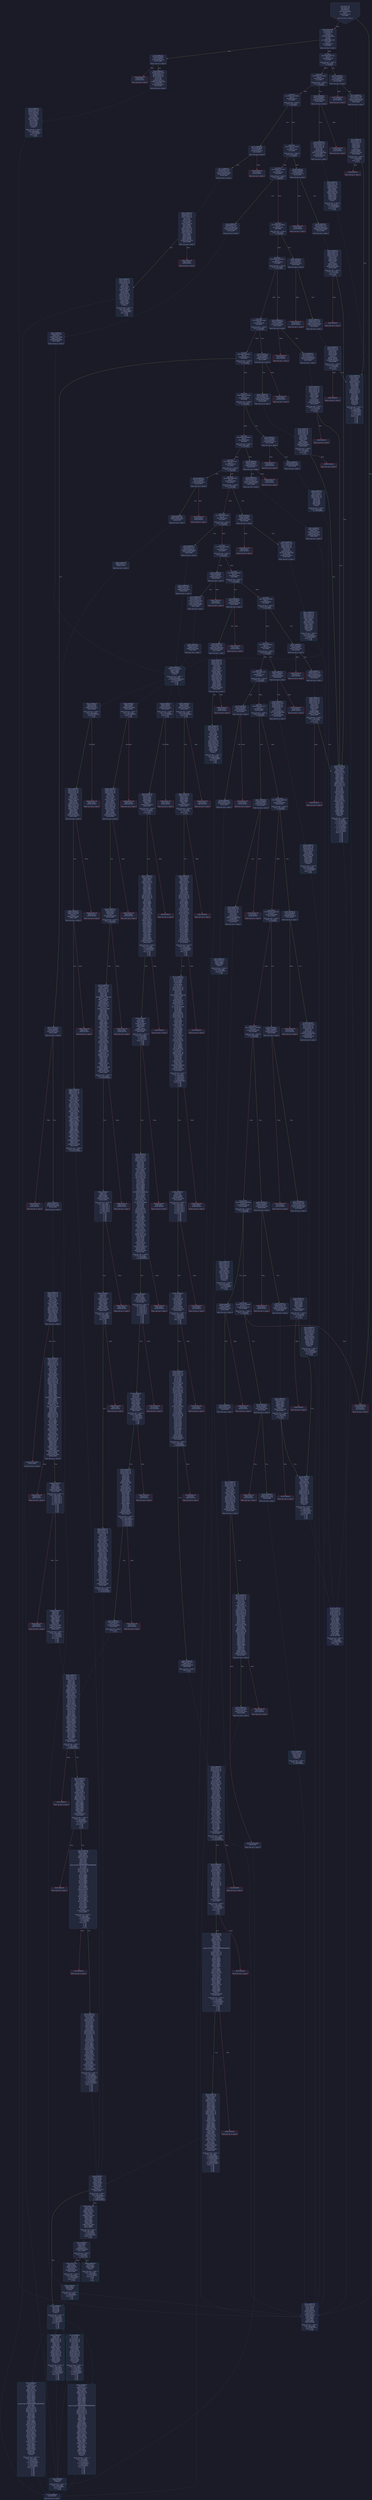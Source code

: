 digraph G {
    node [shape=box, style="filled, rounded", color="#565f89", fontcolor="#c0caf5", fontname="Helvetica", fillcolor="#24283b"];
    edge [color="#414868", fontcolor="#c0caf5", fontname="Helvetica"];
    bgcolor="#1a1b26";
    0 [ label = "[00] PUSH1 60
[02] PUSH1 40
[04] MSTORE
[05] PUSH1 04
[07] CALLDATASIZE
[08] LT
[09] PUSH2 013a
[0c] JUMPI

Stack size req: 0, sizeΔ: 0
" shape = invhouse]
    1 [ label = "[0d] PUSH4 ffffffff
[12] PUSH1 e0
[14] PUSH1 02
[16] EXP
[17] PUSH1 00
[19] CALLDATALOAD
[1a] DIV
[1b] AND
[1c] PUSH4 0b917540
[21] DUP2
[22] EQ
[23] PUSH2 013f
[26] JUMPI

Stack size req: 0, sizeΔ: 1
"]
    2 [ label = "[27] DUP1
[28] PUSH4 0f45f528
[2d] EQ
[2e] PUSH2 0170
[31] JUMPI

Stack size req: 1, sizeΔ: 0
Entry->Op usage:
	0->45:EQ:1
"]
    3 [ label = "[32] DUP1
[33] PUSH4 1713ed06
[38] EQ
[39] PUSH2 01a2
[3c] JUMPI

Stack size req: 1, sizeΔ: 0
Entry->Op usage:
	0->56:EQ:1
"]
    4 [ label = "[3d] DUP1
[3e] PUSH4 21370942
[43] EQ
[44] PUSH2 01c1
[47] JUMPI

Stack size req: 1, sizeΔ: 0
Entry->Op usage:
	0->67:EQ:1
"]
    5 [ label = "[48] DUP1
[49] PUSH4 213e609f
[4e] EQ
[4f] PUSH2 01d9
[52] JUMPI

Stack size req: 1, sizeΔ: 0
Entry->Op usage:
	0->78:EQ:1
"]
    6 [ label = "[53] DUP1
[54] PUSH4 3c5b7d3f
[59] EQ
[5a] PUSH2 01ef
[5d] JUMPI

Stack size req: 1, sizeΔ: 0
Entry->Op usage:
	0->89:EQ:1
"]
    7 [ label = "[5e] DUP1
[5f] PUSH4 4bba863e
[64] EQ
[65] PUSH2 01fa
[68] JUMPI

Stack size req: 1, sizeΔ: 0
Entry->Op usage:
	0->100:EQ:1
"]
    8 [ label = "[69] DUP1
[6a] PUSH4 5416707c
[6f] EQ
[70] PUSH2 0210
[73] JUMPI

Stack size req: 1, sizeΔ: 0
Entry->Op usage:
	0->111:EQ:1
"]
    9 [ label = "[74] DUP1
[75] PUSH4 681c2ad0
[7a] EQ
[7b] PUSH2 0226
[7e] JUMPI

Stack size req: 1, sizeΔ: 0
Entry->Op usage:
	0->122:EQ:1
"]
    10 [ label = "[7f] DUP1
[80] PUSH4 6feef2bf
[85] EQ
[86] PUSH2 023c
[89] JUMPI

Stack size req: 1, sizeΔ: 0
Entry->Op usage:
	0->133:EQ:1
"]
    11 [ label = "[8a] DUP1
[8b] PUSH4 71ef0d0f
[90] EQ
[91] PUSH2 024f
[94] JUMPI

Stack size req: 1, sizeΔ: 0
Entry->Op usage:
	0->144:EQ:1
"]
    12 [ label = "[95] DUP1
[96] PUSH4 847dd67c
[9b] EQ
[9c] PUSH2 0262
[9f] JUMPI

Stack size req: 1, sizeΔ: 0
Entry->Op usage:
	0->155:EQ:1
"]
    13 [ label = "[a0] DUP1
[a1] PUSH4 8870155c
[a6] EQ
[a7] PUSH2 0278
[aa] JUMPI

Stack size req: 1, sizeΔ: 0
Entry->Op usage:
	0->166:EQ:1
"]
    14 [ label = "[ab] DUP1
[ac] PUSH4 8daf7066
[b1] EQ
[b2] PUSH2 028b
[b5] JUMPI

Stack size req: 1, sizeΔ: 0
Entry->Op usage:
	0->177:EQ:1
"]
    15 [ label = "[b6] DUP1
[b7] PUSH4 8f1fdbb9
[bc] EQ
[bd] PUSH2 02aa
[c0] JUMPI

Stack size req: 1, sizeΔ: 0
Entry->Op usage:
	0->188:EQ:1
"]
    16 [ label = "[c1] DUP1
[c2] PUSH4 92a2b44b
[c7] EQ
[c8] PUSH2 02b5
[cb] JUMPI

Stack size req: 1, sizeΔ: 0
Entry->Op usage:
	0->199:EQ:1
"]
    17 [ label = "[cc] DUP1
[cd] PUSH4 9a80e52f
[d2] EQ
[d3] PUSH2 02ce
[d6] JUMPI

Stack size req: 1, sizeΔ: 0
Entry->Op usage:
	0->210:EQ:1
"]
    18 [ label = "[d7] DUP1
[d8] PUSH4 9c4abe06
[dd] EQ
[de] PUSH2 02e4
[e1] JUMPI

Stack size req: 1, sizeΔ: 0
Entry->Op usage:
	0->221:EQ:1
"]
    19 [ label = "[e2] DUP1
[e3] PUSH4 a24d9e51
[e8] EQ
[e9] PUSH2 02fa
[ec] JUMPI

Stack size req: 1, sizeΔ: 0
Entry->Op usage:
	0->232:EQ:1
"]
    20 [ label = "[ed] DUP1
[ee] PUSH4 a2bc1cd4
[f3] EQ
[f4] PUSH2 0319
[f7] JUMPI

Stack size req: 1, sizeΔ: 0
Entry->Op usage:
	0->243:EQ:1
"]
    21 [ label = "[f8] DUP1
[f9] PUSH4 aad7c517
[fe] EQ
[ff] PUSH2 032c
[0102] JUMPI

Stack size req: 1, sizeΔ: 0
Entry->Op usage:
	0->254:EQ:1
"]
    22 [ label = "[0103] DUP1
[0104] PUSH4 b4984020
[0109] EQ
[010a] PUSH2 034b
[010d] JUMPI

Stack size req: 1, sizeΔ: 0
Entry->Op usage:
	0->265:EQ:1
"]
    23 [ label = "[010e] DUP1
[010f] PUSH4 b4edc264
[0114] EQ
[0115] PUSH2 036a
[0118] JUMPI

Stack size req: 1, sizeΔ: 0
Entry->Op usage:
	0->276:EQ:1
"]
    24 [ label = "[0119] DUP1
[011a] PUSH4 c7264b89
[011f] EQ
[0120] PUSH2 0380
[0123] JUMPI

Stack size req: 1, sizeΔ: 0
Entry->Op usage:
	0->287:EQ:1
"]
    25 [ label = "[0124] DUP1
[0125] PUSH4 e4a008a0
[012a] EQ
[012b] PUSH2 0396
[012e] JUMPI

Stack size req: 1, sizeΔ: 0
Entry->Op usage:
	0->298:EQ:1
"]
    26 [ label = "[012f] DUP1
[0130] PUSH4 f6f94a85
[0135] EQ
[0136] PUSH2 03a9
[0139] JUMPI

Stack size req: 1, sizeΔ: 0
Entry->Op usage:
	0->309:EQ:1
"]
    27 [ label = "[013a] JUMPDEST
[013b] PUSH1 00
[013d] DUP1
[013e] REVERT

Stack size req: 0, sizeΔ: 0
" color = "red"]
    28 [ label = "[013f] JUMPDEST
[0140] CALLVALUE
[0141] ISZERO
[0142] PUSH2 014a
[0145] JUMPI

Stack size req: 0, sizeΔ: 0
"]
    29 [ label = "[0146] PUSH1 00
[0148] DUP1
[0149] REVERT

Stack size req: 0, sizeΔ: 0
" color = "red"]
    30 [ label = "[014a] JUMPDEST
[014b] PUSH2 015e
[014e] PUSH1 01
[0150] PUSH1 a0
[0152] PUSH1 02
[0154] EXP
[0155] SUB
[0156] PUSH1 04
[0158] CALLDATALOAD
[0159] AND
[015a] PUSH2 03bc
[015d] JUMP

Stack size req: 0, sizeΔ: 2
"]
    31 [ label = "[015e] JUMPDEST
[015f] PUSH1 40
[0161] MLOAD
[0162] SWAP1
[0163] DUP2
[0164] MSTORE
[0165] PUSH1 20
[0167] ADD
[0168] PUSH1 40
[016a] MLOAD
[016b] DUP1
[016c] SWAP2
[016d] SUB
[016e] SWAP1
[016f] RETURN

Stack size req: 1, sizeΔ: -1
Entry->Op usage:
	0->356:MSTORE:1
Entry->Exit:
	0->😵
" color = "darkblue"]
    32 [ label = "[0170] JUMPDEST
[0171] CALLVALUE
[0172] ISZERO
[0173] PUSH2 017b
[0176] JUMPI

Stack size req: 0, sizeΔ: 0
"]
    33 [ label = "[0177] PUSH1 00
[0179] DUP1
[017a] REVERT

Stack size req: 0, sizeΔ: 0
" color = "red"]
    34 [ label = "[017b] JUMPDEST
[017c] PUSH2 0186
[017f] PUSH1 04
[0181] CALLDATALOAD
[0182] PUSH2 03ce
[0185] JUMP

Stack size req: 0, sizeΔ: 2
"]
    35 [ label = "[0186] JUMPDEST
[0187] PUSH1 40
[0189] MLOAD
[018a] PUSH1 01
[018c] PUSH1 a0
[018e] PUSH1 02
[0190] EXP
[0191] SUB
[0192] SWAP1
[0193] SWAP2
[0194] AND
[0195] DUP2
[0196] MSTORE
[0197] PUSH1 20
[0199] ADD
[019a] PUSH1 40
[019c] MLOAD
[019d] DUP1
[019e] SWAP2
[019f] SUB
[01a0] SWAP1
[01a1] RETURN

Stack size req: 1, sizeΔ: -1
Entry->Op usage:
	0->404:AND:0
	0->406:MSTORE:1
Entry->Exit:
	0->😵
" color = "darkblue"]
    36 [ label = "[01a2] JUMPDEST
[01a3] CALLVALUE
[01a4] ISZERO
[01a5] PUSH2 01ad
[01a8] JUMPI

Stack size req: 0, sizeΔ: 0
"]
    37 [ label = "[01a9] PUSH1 00
[01ab] DUP1
[01ac] REVERT

Stack size req: 0, sizeΔ: 0
" color = "red"]
    38 [ label = "[01ad] JUMPDEST
[01ae] PUSH2 015e
[01b1] PUSH1 01
[01b3] PUSH1 a0
[01b5] PUSH1 02
[01b7] EXP
[01b8] SUB
[01b9] PUSH1 04
[01bb] CALLDATALOAD
[01bc] AND
[01bd] PUSH2 03fa
[01c0] JUMP

Stack size req: 0, sizeΔ: 2
"]
    39 [ label = "[01c1] JUMPDEST
[01c2] CALLVALUE
[01c3] ISZERO
[01c4] PUSH2 01cc
[01c7] JUMPI

Stack size req: 0, sizeΔ: 0
"]
    40 [ label = "[01c8] PUSH1 00
[01ca] DUP1
[01cb] REVERT

Stack size req: 0, sizeΔ: 0
" color = "red"]
    41 [ label = "[01cc] JUMPDEST
[01cd] PUSH2 01d7
[01d0] PUSH1 04
[01d2] CALLDATALOAD
[01d3] PUSH2 040c
[01d6] JUMP

Stack size req: 0, sizeΔ: 2
"]
    42 [ label = "[01d7] JUMPDEST
[01d8] STOP

Stack size req: 0, sizeΔ: 0
" color = "darkblue"]
    43 [ label = "[01d9] JUMPDEST
[01da] CALLVALUE
[01db] ISZERO
[01dc] PUSH2 01e4
[01df] JUMPI

Stack size req: 0, sizeΔ: 0
"]
    44 [ label = "[01e0] PUSH1 00
[01e2] DUP1
[01e3] REVERT

Stack size req: 0, sizeΔ: 0
" color = "red"]
    45 [ label = "[01e4] JUMPDEST
[01e5] PUSH2 015e
[01e8] PUSH1 04
[01ea] CALLDATALOAD
[01eb] PUSH2 044b
[01ee] JUMP

Stack size req: 0, sizeΔ: 2
"]
    46 [ label = "[01ef] JUMPDEST
[01f0] PUSH2 01d7
[01f3] PUSH1 04
[01f5] CALLDATALOAD
[01f6] PUSH2 048c
[01f9] JUMP

Stack size req: 0, sizeΔ: 2
"]
    47 [ label = "[01fa] JUMPDEST
[01fb] CALLVALUE
[01fc] ISZERO
[01fd] PUSH2 0205
[0200] JUMPI

Stack size req: 0, sizeΔ: 0
"]
    48 [ label = "[0201] PUSH1 00
[0203] DUP1
[0204] REVERT

Stack size req: 0, sizeΔ: 0
" color = "red"]
    49 [ label = "[0205] JUMPDEST
[0206] PUSH2 0186
[0209] PUSH1 04
[020b] CALLDATALOAD
[020c] PUSH2 05cf
[020f] JUMP

Stack size req: 0, sizeΔ: 2
"]
    50 [ label = "[0210] JUMPDEST
[0211] CALLVALUE
[0212] ISZERO
[0213] PUSH2 021b
[0216] JUMPI

Stack size req: 0, sizeΔ: 0
"]
    51 [ label = "[0217] PUSH1 00
[0219] DUP1
[021a] REVERT

Stack size req: 0, sizeΔ: 0
" color = "red"]
    52 [ label = "[021b] JUMPDEST
[021c] PUSH2 015e
[021f] PUSH1 04
[0221] CALLDATALOAD
[0222] PUSH2 05e0
[0225] JUMP

Stack size req: 0, sizeΔ: 2
"]
    53 [ label = "[0226] JUMPDEST
[0227] CALLVALUE
[0228] ISZERO
[0229] PUSH2 0231
[022c] JUMPI

Stack size req: 0, sizeΔ: 0
"]
    54 [ label = "[022d] PUSH1 00
[022f] DUP1
[0230] REVERT

Stack size req: 0, sizeΔ: 0
" color = "red"]
    55 [ label = "[0231] JUMPDEST
[0232] PUSH2 015e
[0235] PUSH1 04
[0237] CALLDATALOAD
[0238] PUSH2 05f5
[023b] JUMP

Stack size req: 0, sizeΔ: 2
"]
    56 [ label = "[023c] JUMPDEST
[023d] CALLVALUE
[023e] ISZERO
[023f] PUSH2 0247
[0242] JUMPI

Stack size req: 0, sizeΔ: 0
"]
    57 [ label = "[0243] PUSH1 00
[0245] DUP1
[0246] REVERT

Stack size req: 0, sizeΔ: 0
" color = "red"]
    58 [ label = "[0247] JUMPDEST
[0248] PUSH2 01d7
[024b] PUSH2 060a
[024e] JUMP

Stack size req: 0, sizeΔ: 1
"]
    59 [ label = "[024f] JUMPDEST
[0250] CALLVALUE
[0251] ISZERO
[0252] PUSH2 025a
[0255] JUMPI

Stack size req: 0, sizeΔ: 0
"]
    60 [ label = "[0256] PUSH1 00
[0258] DUP1
[0259] REVERT

Stack size req: 0, sizeΔ: 0
" color = "red"]
    61 [ label = "[025a] JUMPDEST
[025b] PUSH2 0186
[025e] PUSH2 06be
[0261] JUMP

Stack size req: 0, sizeΔ: 1
"]
    62 [ label = "[0262] JUMPDEST
[0263] CALLVALUE
[0264] ISZERO
[0265] PUSH2 026d
[0268] JUMPI

Stack size req: 0, sizeΔ: 0
"]
    63 [ label = "[0269] PUSH1 00
[026b] DUP1
[026c] REVERT

Stack size req: 0, sizeΔ: 0
" color = "red"]
    64 [ label = "[026d] JUMPDEST
[026e] PUSH2 01d7
[0271] PUSH1 04
[0273] CALLDATALOAD
[0274] PUSH2 06cd
[0277] JUMP

Stack size req: 0, sizeΔ: 2
"]
    65 [ label = "[0278] JUMPDEST
[0279] CALLVALUE
[027a] ISZERO
[027b] PUSH2 0283
[027e] JUMPI

Stack size req: 0, sizeΔ: 0
"]
    66 [ label = "[027f] PUSH1 00
[0281] DUP1
[0282] REVERT

Stack size req: 0, sizeΔ: 0
" color = "red"]
    67 [ label = "[0283] JUMPDEST
[0284] PUSH2 015e
[0287] PUSH2 080a
[028a] JUMP

Stack size req: 0, sizeΔ: 1
"]
    68 [ label = "[028b] JUMPDEST
[028c] CALLVALUE
[028d] ISZERO
[028e] PUSH2 0296
[0291] JUMPI

Stack size req: 0, sizeΔ: 0
"]
    69 [ label = "[0292] PUSH1 00
[0294] DUP1
[0295] REVERT

Stack size req: 0, sizeΔ: 0
" color = "red"]
    70 [ label = "[0296] JUMPDEST
[0297] PUSH2 015e
[029a] PUSH1 01
[029c] PUSH1 a0
[029e] PUSH1 02
[02a0] EXP
[02a1] SUB
[02a2] PUSH1 04
[02a4] CALLDATALOAD
[02a5] AND
[02a6] PUSH2 0811
[02a9] JUMP

Stack size req: 0, sizeΔ: 2
"]
    71 [ label = "[02aa] JUMPDEST
[02ab] PUSH2 01d7
[02ae] PUSH1 04
[02b0] CALLDATALOAD
[02b1] PUSH2 0823
[02b4] JUMP

Stack size req: 0, sizeΔ: 2
"]
    72 [ label = "[02b5] JUMPDEST
[02b6] CALLVALUE
[02b7] ISZERO
[02b8] PUSH2 02c0
[02bb] JUMPI

Stack size req: 0, sizeΔ: 0
"]
    73 [ label = "[02bc] PUSH1 00
[02be] DUP1
[02bf] REVERT

Stack size req: 0, sizeΔ: 0
" color = "red"]
    74 [ label = "[02c0] JUMPDEST
[02c1] PUSH2 01d7
[02c4] PUSH1 04
[02c6] CALLDATALOAD
[02c7] PUSH1 24
[02c9] CALLDATALOAD
[02ca] PUSH2 08f4
[02cd] JUMP

Stack size req: 0, sizeΔ: 3
"]
    75 [ label = "[02ce] JUMPDEST
[02cf] CALLVALUE
[02d0] ISZERO
[02d1] PUSH2 02d9
[02d4] JUMPI

Stack size req: 0, sizeΔ: 0
"]
    76 [ label = "[02d5] PUSH1 00
[02d7] DUP1
[02d8] REVERT

Stack size req: 0, sizeΔ: 0
" color = "red"]
    77 [ label = "[02d9] JUMPDEST
[02da] PUSH2 01d7
[02dd] PUSH1 04
[02df] CALLDATALOAD
[02e0] PUSH2 0a4b
[02e3] JUMP

Stack size req: 0, sizeΔ: 2
"]
    78 [ label = "[02e4] JUMPDEST
[02e5] CALLVALUE
[02e6] ISZERO
[02e7] PUSH2 02ef
[02ea] JUMPI

Stack size req: 0, sizeΔ: 0
"]
    79 [ label = "[02eb] PUSH1 00
[02ed] DUP1
[02ee] REVERT

Stack size req: 0, sizeΔ: 0
" color = "red"]
    80 [ label = "[02ef] JUMPDEST
[02f0] PUSH2 015e
[02f3] PUSH1 04
[02f5] CALLDATALOAD
[02f6] PUSH2 0a8a
[02f9] JUMP

Stack size req: 0, sizeΔ: 2
"]
    81 [ label = "[02fa] JUMPDEST
[02fb] CALLVALUE
[02fc] ISZERO
[02fd] PUSH2 0305
[0300] JUMPI

Stack size req: 0, sizeΔ: 0
"]
    82 [ label = "[0301] PUSH1 00
[0303] DUP1
[0304] REVERT

Stack size req: 0, sizeΔ: 0
" color = "red"]
    83 [ label = "[0305] JUMPDEST
[0306] PUSH2 015e
[0309] PUSH1 01
[030b] PUSH1 a0
[030d] PUSH1 02
[030f] EXP
[0310] SUB
[0311] PUSH1 04
[0313] CALLDATALOAD
[0314] AND
[0315] PUSH2 0a9f
[0318] JUMP

Stack size req: 0, sizeΔ: 2
"]
    84 [ label = "[0319] JUMPDEST
[031a] CALLVALUE
[031b] ISZERO
[031c] PUSH2 0324
[031f] JUMPI

Stack size req: 0, sizeΔ: 0
"]
    85 [ label = "[0320] PUSH1 00
[0322] DUP1
[0323] REVERT

Stack size req: 0, sizeΔ: 0
" color = "red"]
    86 [ label = "[0324] JUMPDEST
[0325] PUSH2 015e
[0328] PUSH2 0ab1
[032b] JUMP

Stack size req: 0, sizeΔ: 1
"]
    87 [ label = "[032c] JUMPDEST
[032d] CALLVALUE
[032e] ISZERO
[032f] PUSH2 0337
[0332] JUMPI

Stack size req: 0, sizeΔ: 0
"]
    88 [ label = "[0333] PUSH1 00
[0335] DUP1
[0336] REVERT

Stack size req: 0, sizeΔ: 0
" color = "red"]
    89 [ label = "[0337] JUMPDEST
[0338] PUSH2 015e
[033b] PUSH1 01
[033d] PUSH1 a0
[033f] PUSH1 02
[0341] EXP
[0342] SUB
[0343] PUSH1 04
[0345] CALLDATALOAD
[0346] AND
[0347] PUSH2 0ab7
[034a] JUMP

Stack size req: 0, sizeΔ: 2
"]
    90 [ label = "[034b] JUMPDEST
[034c] CALLVALUE
[034d] ISZERO
[034e] PUSH2 0356
[0351] JUMPI

Stack size req: 0, sizeΔ: 0
"]
    91 [ label = "[0352] PUSH1 00
[0354] DUP1
[0355] REVERT

Stack size req: 0, sizeΔ: 0
" color = "red"]
    92 [ label = "[0356] JUMPDEST
[0357] PUSH2 015e
[035a] PUSH1 01
[035c] PUSH1 a0
[035e] PUSH1 02
[0360] EXP
[0361] SUB
[0362] PUSH1 04
[0364] CALLDATALOAD
[0365] AND
[0366] PUSH2 0ac9
[0369] JUMP

Stack size req: 0, sizeΔ: 2
"]
    93 [ label = "[036a] JUMPDEST
[036b] CALLVALUE
[036c] ISZERO
[036d] PUSH2 0375
[0370] JUMPI

Stack size req: 0, sizeΔ: 0
"]
    94 [ label = "[0371] PUSH1 00
[0373] DUP1
[0374] REVERT

Stack size req: 0, sizeΔ: 0
" color = "red"]
    95 [ label = "[0375] JUMPDEST
[0376] PUSH2 0186
[0379] PUSH1 04
[037b] CALLDATALOAD
[037c] PUSH2 0adb
[037f] JUMP

Stack size req: 0, sizeΔ: 2
"]
    96 [ label = "[0380] JUMPDEST
[0381] CALLVALUE
[0382] ISZERO
[0383] PUSH2 038b
[0386] JUMPI

Stack size req: 0, sizeΔ: 0
"]
    97 [ label = "[0387] PUSH1 00
[0389] DUP1
[038a] REVERT

Stack size req: 0, sizeΔ: 0
" color = "red"]
    98 [ label = "[038b] JUMPDEST
[038c] PUSH2 0186
[038f] PUSH1 04
[0391] CALLDATALOAD
[0392] PUSH2 0b03
[0395] JUMP

Stack size req: 0, sizeΔ: 2
"]
    99 [ label = "[0396] JUMPDEST
[0397] CALLVALUE
[0398] ISZERO
[0399] PUSH2 03a1
[039c] JUMPI

Stack size req: 0, sizeΔ: 0
"]
    100 [ label = "[039d] PUSH1 00
[039f] DUP1
[03a0] REVERT

Stack size req: 0, sizeΔ: 0
" color = "red"]
    101 [ label = "[03a1] JUMPDEST
[03a2] PUSH2 01d7
[03a5] PUSH2 0b11
[03a8] JUMP

Stack size req: 0, sizeΔ: 1
"]
    102 [ label = "[03a9] JUMPDEST
[03aa] CALLVALUE
[03ab] ISZERO
[03ac] PUSH2 03b4
[03af] JUMPI

Stack size req: 0, sizeΔ: 0
"]
    103 [ label = "[03b0] PUSH1 00
[03b2] DUP1
[03b3] REVERT

Stack size req: 0, sizeΔ: 0
" color = "red"]
    104 [ label = "[03b4] JUMPDEST
[03b5] PUSH2 015e
[03b8] PUSH2 0b7e
[03bb] JUMP

Stack size req: 0, sizeΔ: 1
"]
    105 [ label = "[03bc] JUMPDEST
[03bd] PUSH1 08
[03bf] PUSH1 20
[03c1] MSTORE
[03c2] PUSH1 00
[03c4] SWAP1
[03c5] DUP2
[03c6] MSTORE
[03c7] PUSH1 40
[03c9] SWAP1
[03ca] SHA3
[03cb] SLOAD
[03cc] DUP2
[03cd] JUMP
Indirect!

Stack size req: 2, sizeΔ: 0
Entry->Op usage:
	0->966:MSTORE:1
	1->973:JUMP:0
Entry->Exit:
	0->😵
" color = "teal"]
    106 [ label = "[03ce] JUMPDEST
[03cf] PUSH1 00
[03d1] PUSH1 01
[03d3] DUP3
[03d4] DUP2
[03d5] SLOAD
[03d6] DUP2
[03d7] LT
[03d8] ISZERO
[03d9] ISZERO
[03da] PUSH2 03df
[03dd] JUMPI

Stack size req: 1, sizeΔ: 3
Entry->Op usage:
	0->983:LT:0
Entry->Exit:
	0->0, 3
"]
    107 [ label = "[03de] INVALID

Stack size req: 0, sizeΔ: 0
" color = "red"]
    108 [ label = "[03df] JUMPDEST
[03e0] PUSH1 00
[03e2] SWAP2
[03e3] DUP3
[03e4] MSTORE
[03e5] PUSH1 20
[03e7] SWAP1
[03e8] SWAP2
[03e9] SHA3
[03ea] ADD
[03eb] SLOAD
[03ec] PUSH1 01
[03ee] PUSH1 a0
[03f0] PUSH1 02
[03f2] EXP
[03f3] SUB
[03f4] AND
[03f5] SWAP3
[03f6] SWAP2
[03f7] POP
[03f8] POP
[03f9] JUMP
Indirect!

Stack size req: 5, sizeΔ: -4
Entry->Op usage:
	0->1002:ADD:1
	1->996:MSTORE:1
	2->1016:POP:0
	3->1015:POP:0
	4->1017:JUMP:0
Entry->Exit:
	0->😵
	1->😵
	2->😵
	3->😵
	4->😵
" color = "teal"]
    109 [ label = "[03fa] JUMPDEST
[03fb] PUSH1 06
[03fd] PUSH1 20
[03ff] MSTORE
[0400] PUSH1 00
[0402] SWAP1
[0403] DUP2
[0404] MSTORE
[0405] PUSH1 40
[0407] SWAP1
[0408] SHA3
[0409] SLOAD
[040a] DUP2
[040b] JUMP
Indirect!

Stack size req: 2, sizeΔ: 0
Entry->Op usage:
	0->1028:MSTORE:1
	1->1035:JUMP:0
Entry->Exit:
	0->😵
" color = "teal"]
    110 [ label = "[040c] JUMPDEST
[040d] PUSH1 01
[040f] PUSH1 a0
[0411] PUSH1 02
[0413] EXP
[0414] SUB
[0415] CALLER
[0416] AND
[0417] PUSH1 00
[0419] SWAP1
[041a] DUP2
[041b] MSTORE
[041c] PUSH1 07
[041e] PUSH1 20
[0420] MSTORE
[0421] PUSH1 40
[0423] SWAP1
[0424] SHA3
[0425] SLOAD
[0426] ISZERO
[0427] ISZERO
[0428] PUSH2 0430
[042b] JUMPI

Stack size req: 0, sizeΔ: 0
"]
    111 [ label = "[042c] PUSH1 00
[042e] DUP1
[042f] REVERT

Stack size req: 0, sizeΔ: 0
" color = "red"]
    112 [ label = "[0430] JUMPDEST
[0431] PUSH1 01
[0433] PUSH1 a0
[0435] PUSH1 02
[0437] EXP
[0438] SUB
[0439] CALLER
[043a] AND
[043b] PUSH1 00
[043d] SWAP1
[043e] DUP2
[043f] MSTORE
[0440] PUSH1 08
[0442] PUSH1 20
[0444] MSTORE
[0445] PUSH1 40
[0447] SWAP1
[0448] SHA3
[0449] SSTORE
[044a] JUMP
Indirect!

Stack size req: 2, sizeΔ: -2
Entry->Op usage:
	0->1097:SSTORE:1
	1->1098:JUMP:0
Entry->Exit:
	0->😵
	1->😵
" color = "teal"]
    113 [ label = "[044b] JUMPDEST
[044c] PUSH1 00
[044e] PUSH1 03
[0450] PUSH1 00
[0452] PUSH1 01
[0454] DUP5
[0455] DUP2
[0456] SLOAD
[0457] DUP2
[0458] LT
[0459] ISZERO
[045a] ISZERO
[045b] PUSH2 0460
[045e] JUMPI

Stack size req: 1, sizeΔ: 5
Entry->Op usage:
	0->1112:LT:0
Entry->Exit:
	0->0, 5
"]
    114 [ label = "[045f] INVALID

Stack size req: 0, sizeΔ: 0
" color = "red"]
    115 [ label = "[0460] JUMPDEST
[0461] PUSH1 00
[0463] SWAP2
[0464] DUP3
[0465] MSTORE
[0466] PUSH1 20
[0468] DUP1
[0469] DUP4
[046a] SHA3
[046b] SWAP1
[046c] SWAP2
[046d] ADD
[046e] SLOAD
[046f] PUSH1 01
[0471] PUSH1 a0
[0473] PUSH1 02
[0475] EXP
[0476] SUB
[0477] AND
[0478] DUP4
[0479] MSTORE
[047a] DUP3
[047b] ADD
[047c] SWAP3
[047d] SWAP1
[047e] SWAP3
[047f] MSTORE
[0480] PUSH1 40
[0482] ADD
[0483] SWAP1
[0484] SHA3
[0485] SLOAD
[0486] SWAP1
[0487] POP
[0488] SWAP2
[0489] SWAP1
[048a] POP
[048b] JUMP
Indirect!

Stack size req: 7, sizeΔ: -6
Entry->Op usage:
	0->1133:ADD:0
	1->1125:MSTORE:1
	2->1145:MSTORE:0
	2->1147:ADD:0
	2->1154:ADD:1
	3->1151:MSTORE:1
	4->1159:POP:0
	5->1162:POP:0
	6->1163:JUMP:0
Entry->Exit:
	0->😵
	1->😵
	2->😵
	3->😵
	4->😵
	5->😵
	6->😵
" color = "teal"]
    116 [ label = "[048c] JUMPDEST
[048d] PUSH1 00
[048f] DUP1
[0490] PUSH2 0498
[0493] CALLER
[0494] PUSH2 0b84
[0497] JUMP

Stack size req: 0, sizeΔ: 4
"]
    117 [ label = "[0498] JUMPDEST
[0499] ISZERO
[049a] ISZERO
[049b] PUSH2 04a3
[049e] JUMPI

Stack size req: 1, sizeΔ: -1
Entry->Op usage:
	0->1177:ISZERO:0
Entry->Exit:
	0->😵
"]
    118 [ label = "[049f] PUSH1 00
[04a1] DUP1
[04a2] REVERT

Stack size req: 0, sizeΔ: 0
" color = "red"]
    119 [ label = "[04a3] JUMPDEST
[04a4] PUSH1 01
[04a6] DUP1
[04a7] SLOAD
[04a8] DUP5
[04a9] SWAP1
[04aa] DUP2
[04ab] LT
[04ac] PUSH2 04b1
[04af] JUMPI

Stack size req: 3, sizeΔ: 2
Entry->Op usage:
	2->1195:LT:0
Entry->Exit:
	2->0, 4
"]
    120 [ label = "[04b0] INVALID

Stack size req: 0, sizeΔ: 0
" color = "red"]
    121 [ label = "[04b1] JUMPDEST
[04b2] PUSH1 00
[04b4] SWAP2
[04b5] DUP3
[04b6] MSTORE
[04b7] PUSH1 20
[04b9] DUP1
[04ba] DUP4
[04bb] SHA3
[04bc] SWAP1
[04bd] SWAP2
[04be] ADD
[04bf] SLOAD
[04c0] DUP3
[04c1] SLOAD
[04c2] PUSH1 01
[04c4] PUSH1 a0
[04c6] PUSH1 02
[04c8] EXP
[04c9] SUB
[04ca] SWAP1
[04cb] SWAP2
[04cc] AND
[04cd] DUP1
[04ce] DUP5
[04cf] MSTORE
[04d0] PUSH1 04
[04d2] DUP4
[04d3] MSTORE
[04d4] PUSH1 40
[04d6] DUP1
[04d7] DUP6
[04d8] SHA3
[04d9] SLOAD
[04da] PUSH1 03
[04dc] SWAP1
[04dd] SWAP5
[04de] MSTORE
[04df] SWAP1
[04e0] SWAP4
[04e1] SHA3
[04e2] SLOAD
[04e3] SWAP3
[04e4] SWAP5
[04e5] POP
[04e6] SWAP2
[04e7] MUL
[04e8] DUP2
[04e9] ISZERO
[04ea] ISZERO
[04eb] PUSH2 04f0
[04ee] JUMPI

Stack size req: 4, sizeΔ: 0
Entry->Op usage:
	0->1214:ADD:0
	1->1206:MSTORE:1
	3->1253:POP:0
Entry->Exit:
	0->😵
	1->😵
	3->😵
"]
    122 [ label = "[04ef] INVALID

Stack size req: 0, sizeΔ: 0
" color = "red"]
    123 [ label = "[04f0] JUMPDEST
[04f1] DIV
[04f2] SWAP1
[04f3] POP
[04f4] CALLVALUE
[04f5] DUP2
[04f6] SWAP1
[04f7] LT
[04f8] ISZERO
[04f9] PUSH2 0501
[04fc] JUMPI

Stack size req: 3, sizeΔ: -2
Entry->Op usage:
	0->1265:DIV:0
	1->1265:DIV:1
	2->1267:POP:0
Entry->Exit:
	0->😵
	1->😵
	2->😵
"]
    124 [ label = "[04fd] PUSH1 00
[04ff] DUP1
[0500] REVERT

Stack size req: 0, sizeΔ: 0
" color = "red"]
    125 [ label = "[0501] JUMPDEST
[0502] PUSH1 09
[0504] SLOAD
[0505] PUSH1 01
[0507] PUSH1 a0
[0509] PUSH1 02
[050b] EXP
[050c] SUB
[050d] DUP4
[050e] DUP2
[050f] AND
[0510] PUSH1 00
[0512] SWAP1
[0513] DUP2
[0514] MSTORE
[0515] PUSH1 03
[0517] PUSH1 20
[0519] MSTORE
[051a] PUSH1 40
[051c] SWAP1
[051d] DUP2
[051e] SWAP1
[051f] SHA3
[0520] SLOAD
[0521] SWAP2
[0522] SWAP1
[0523] SWAP3
[0524] AND
[0525] SWAP2
[0526] PUSH4 a9059cbb
[052b] SWAP2
[052c] CALLER
[052d] SWAP2
[052e] MLOAD
[052f] PUSH1 e0
[0531] PUSH1 02
[0533] EXP
[0534] PUSH4 ffffffff
[0539] DUP6
[053a] AND
[053b] MUL
[053c] DUP2
[053d] MSTORE
[053e] PUSH1 01
[0540] PUSH1 a0
[0542] PUSH1 02
[0544] EXP
[0545] SUB
[0546] SWAP1
[0547] SWAP3
[0548] AND
[0549] PUSH1 04
[054b] DUP4
[054c] ADD
[054d] MSTORE
[054e] PUSH1 24
[0550] DUP3
[0551] ADD
[0552] MSTORE
[0553] PUSH1 44
[0555] ADD
[0556] PUSH1 20
[0558] PUSH1 40
[055a] MLOAD
[055b] DUP1
[055c] DUP4
[055d] SUB
[055e] DUP2
[055f] PUSH1 00
[0561] DUP8
[0562] DUP1
[0563] EXTCODESIZE
[0564] ISZERO
[0565] ISZERO
[0566] PUSH2 056e
[0569] JUMPI

Stack size req: 2, sizeΔ: 9
Entry->Op usage:
	1->1295:AND:1
	1->1300:MSTORE:1
"]
    126 [ label = "[056a] PUSH1 00
[056c] DUP1
[056d] REVERT

Stack size req: 0, sizeΔ: 0
" color = "red"]
    127 [ label = "[056e] JUMPDEST
[056f] GAS
[0570] CALL
[0571] ISZERO
[0572] ISZERO
[0573] PUSH2 057b
[0576] JUMPI

Stack size req: 6, sizeΔ: -6
Entry->Op usage:
	0->1392:CALL:1
	1->1392:CALL:2
	2->1392:CALL:3
	3->1392:CALL:4
	4->1392:CALL:5
	5->1392:CALL:6
Entry->Exit:
	0->😵
	1->😵
	2->😵
	3->😵
	4->😵
	5->😵
"]
    128 [ label = "[0577] PUSH1 00
[0579] DUP1
[057a] REVERT

Stack size req: 0, sizeΔ: 0
" color = "red"]
    129 [ label = "[057b] JUMPDEST
[057c] POP
[057d] POP
[057e] POP
[057f] PUSH1 40
[0581] MLOAD
[0582] DUP1
[0583] MLOAD
[0584] SWAP1
[0585] POP
[0586] ISZERO
[0587] ISZERO
[0588] PUSH2 0590
[058b] JUMPI

Stack size req: 3, sizeΔ: -3
Entry->Op usage:
	0->1404:POP:0
	1->1405:POP:0
	2->1406:POP:0
Entry->Exit:
	0->😵
	1->😵
	2->😵
"]
    130 [ label = "[058c] PUSH1 00
[058e] DUP1
[058f] REVERT

Stack size req: 0, sizeΔ: 0
" color = "red"]
    131 [ label = "[0590] JUMPDEST
[0591] PUSH1 01
[0593] PUSH1 a0
[0595] PUSH1 02
[0597] EXP
[0598] SUB
[0599] DUP3
[059a] AND
[059b] DUP2
[059c] ISZERO
[059d] PUSH2 08fc
[05a0] MUL
[05a1] DUP3
[05a2] PUSH1 40
[05a4] MLOAD
[05a5] PUSH1 00
[05a7] PUSH1 40
[05a9] MLOAD
[05aa] DUP1
[05ab] DUP4
[05ac] SUB
[05ad] DUP2
[05ae] DUP6
[05af] DUP9
[05b0] DUP9
[05b1] CALL
[05b2] SWAP4
[05b3] POP
[05b4] POP
[05b5] POP
[05b6] POP
[05b7] ISZERO
[05b8] ISZERO
[05b9] PUSH2 05c1
[05bc] JUMPI

Stack size req: 2, sizeΔ: 0
Entry->Op usage:
	0->1436:ISZERO:0
	0->1457:CALL:2
	0->1461:POP:0
	1->1434:AND:0
	1->1457:CALL:1
	1->1459:POP:0
"]
    132 [ label = "[05bd] PUSH1 00
[05bf] DUP1
[05c0] REVERT

Stack size req: 0, sizeΔ: 0
" color = "red"]
    133 [ label = "[05c1] JUMPDEST
[05c2] PUSH2 05ca
[05c5] DUP3
[05c6] PUSH2 0b89
[05c9] JUMP

Stack size req: 2, sizeΔ: 2
Entry->Exit:
	1->0, 3
"]
    134 [ label = "[05ca] JUMPDEST
[05cb] POP
[05cc] POP
[05cd] POP
[05ce] JUMP
Indirect!

Stack size req: 4, sizeΔ: -4
Entry->Op usage:
	0->1483:POP:0
	1->1484:POP:0
	2->1485:POP:0
	3->1486:JUMP:0
Entry->Exit:
	0->😵
	1->😵
	2->😵
	3->😵
" color = "teal"]
    135 [ label = "[05cf] JUMPDEST
[05d0] PUSH1 00
[05d2] PUSH1 05
[05d4] DUP3
[05d5] DUP2
[05d6] SLOAD
[05d7] DUP2
[05d8] LT
[05d9] ISZERO
[05da] ISZERO
[05db] PUSH2 03df
[05de] JUMPI

Stack size req: 1, sizeΔ: 3
Entry->Op usage:
	0->1496:LT:0
Entry->Exit:
	0->0, 3
"]
    136 [ label = "[05df] INVALID

Stack size req: 0, sizeΔ: 0
" color = "red"]
    137 [ label = "[05e0] JUMPDEST
[05e1] PUSH1 00
[05e3] PUSH1 07
[05e5] PUSH1 00
[05e7] PUSH1 05
[05e9] DUP5
[05ea] DUP2
[05eb] SLOAD
[05ec] DUP2
[05ed] LT
[05ee] ISZERO
[05ef] ISZERO
[05f0] PUSH2 0460
[05f3] JUMPI

Stack size req: 1, sizeΔ: 5
Entry->Op usage:
	0->1517:LT:0
Entry->Exit:
	0->0, 5
"]
    138 [ label = "[05f4] INVALID

Stack size req: 0, sizeΔ: 0
" color = "red"]
    139 [ label = "[05f5] JUMPDEST
[05f6] PUSH1 00
[05f8] PUSH1 04
[05fa] PUSH1 00
[05fc] PUSH1 01
[05fe] DUP5
[05ff] DUP2
[0600] SLOAD
[0601] DUP2
[0602] LT
[0603] ISZERO
[0604] ISZERO
[0605] PUSH2 0460
[0608] JUMPI

Stack size req: 1, sizeΔ: 5
Entry->Op usage:
	0->1538:LT:0
Entry->Exit:
	0->0, 5
"]
    140 [ label = "[0609] INVALID

Stack size req: 0, sizeΔ: 0
" color = "red"]
    141 [ label = "[060a] JUMPDEST
[060b] PUSH1 01
[060d] PUSH1 a0
[060f] PUSH1 02
[0611] EXP
[0612] SUB
[0613] CALLER
[0614] AND
[0615] PUSH1 00
[0617] SWAP1
[0618] DUP2
[0619] MSTORE
[061a] PUSH1 02
[061c] PUSH1 20
[061e] MSTORE
[061f] PUSH1 40
[0621] SWAP1
[0622] SHA3
[0623] SLOAD
[0624] ISZERO
[0625] ISZERO
[0626] PUSH2 062e
[0629] JUMPI

Stack size req: 0, sizeΔ: 0
"]
    142 [ label = "[062a] PUSH2 06bc
[062d] JUMP

Stack size req: 0, sizeΔ: 0
"]
    143 [ label = "[062e] JUMPDEST
[062f] PUSH1 09
[0631] SLOAD
[0632] PUSH1 01
[0634] PUSH1 a0
[0636] PUSH1 02
[0638] EXP
[0639] SUB
[063a] CALLER
[063b] DUP2
[063c] DUP2
[063d] AND
[063e] PUSH1 00
[0640] SWAP1
[0641] DUP2
[0642] MSTORE
[0643] PUSH1 03
[0645] PUSH1 20
[0647] MSTORE
[0648] PUSH1 40
[064a] SWAP1
[064b] DUP2
[064c] SWAP1
[064d] SHA3
[064e] SLOAD
[064f] SWAP3
[0650] SWAP1
[0651] SWAP4
[0652] AND
[0653] SWAP3
[0654] PUSH4 a9059cbb
[0659] SWAP3
[065a] SWAP1
[065b] MLOAD
[065c] PUSH1 e0
[065e] PUSH1 02
[0660] EXP
[0661] PUSH4 ffffffff
[0666] DUP6
[0667] AND
[0668] MUL
[0669] DUP2
[066a] MSTORE
[066b] PUSH1 01
[066d] PUSH1 a0
[066f] PUSH1 02
[0671] EXP
[0672] SUB
[0673] SWAP1
[0674] SWAP3
[0675] AND
[0676] PUSH1 04
[0678] DUP4
[0679] ADD
[067a] MSTORE
[067b] PUSH1 24
[067d] DUP3
[067e] ADD
[067f] MSTORE
[0680] PUSH1 44
[0682] ADD
[0683] PUSH1 20
[0685] PUSH1 40
[0687] MLOAD
[0688] DUP1
[0689] DUP4
[068a] SUB
[068b] DUP2
[068c] PUSH1 00
[068e] DUP8
[068f] DUP1
[0690] EXTCODESIZE
[0691] ISZERO
[0692] ISZERO
[0693] PUSH2 069b
[0696] JUMPI

Stack size req: 0, sizeΔ: 9
"]
    144 [ label = "[0697] PUSH1 00
[0699] DUP1
[069a] REVERT

Stack size req: 0, sizeΔ: 0
" color = "red"]
    145 [ label = "[069b] JUMPDEST
[069c] GAS
[069d] CALL
[069e] ISZERO
[069f] ISZERO
[06a0] PUSH2 06a8
[06a3] JUMPI

Stack size req: 6, sizeΔ: -6
Entry->Op usage:
	0->1693:CALL:1
	1->1693:CALL:2
	2->1693:CALL:3
	3->1693:CALL:4
	4->1693:CALL:5
	5->1693:CALL:6
Entry->Exit:
	0->😵
	1->😵
	2->😵
	3->😵
	4->😵
	5->😵
"]
    146 [ label = "[06a4] PUSH1 00
[06a6] DUP1
[06a7] REVERT

Stack size req: 0, sizeΔ: 0
" color = "red"]
    147 [ label = "[06a8] JUMPDEST
[06a9] POP
[06aa] POP
[06ab] POP
[06ac] PUSH1 40
[06ae] MLOAD
[06af] DUP1
[06b0] MLOAD
[06b1] SWAP1
[06b2] POP
[06b3] POP
[06b4] PUSH2 06bc
[06b7] CALLER
[06b8] PUSH2 0b89
[06bb] JUMP

Stack size req: 3, sizeΔ: -1
Entry->Op usage:
	0->1705:POP:0
	1->1706:POP:0
	2->1707:POP:0
Entry->Exit:
	0->😵
	1->😵
	2->😵
"]
    148 [ label = "[06bc] JUMPDEST
[06bd] JUMP
Indirect!

Stack size req: 1, sizeΔ: -1
Entry->Op usage:
	0->1725:JUMP:0
Entry->Exit:
	0->😵
" color = "teal"]
    149 [ label = "[06be] JUMPDEST
[06bf] PUSH1 09
[06c1] SLOAD
[06c2] PUSH1 01
[06c4] PUSH1 a0
[06c6] PUSH1 02
[06c8] EXP
[06c9] SUB
[06ca] AND
[06cb] DUP2
[06cc] JUMP
Indirect!

Stack size req: 1, sizeΔ: 1
Entry->Op usage:
	0->1740:JUMP:0
" color = "teal"]
    150 [ label = "[06cd] JUMPDEST
[06ce] PUSH1 00
[06d0] DUP1
[06d1] PUSH2 06d9
[06d4] CALLER
[06d5] PUSH2 0b84
[06d8] JUMP

Stack size req: 0, sizeΔ: 4
"]
    151 [ label = "[06d9] JUMPDEST
[06da] ISZERO
[06db] ISZERO
[06dc] PUSH2 06e4
[06df] JUMPI

Stack size req: 1, sizeΔ: -1
Entry->Op usage:
	0->1754:ISZERO:0
Entry->Exit:
	0->😵
"]
    152 [ label = "[06e0] PUSH1 00
[06e2] DUP1
[06e3] REVERT

Stack size req: 0, sizeΔ: 0
" color = "red"]
    153 [ label = "[06e4] JUMPDEST
[06e5] PUSH1 05
[06e7] DUP1
[06e8] SLOAD
[06e9] DUP5
[06ea] SWAP1
[06eb] DUP2
[06ec] LT
[06ed] PUSH2 06f2
[06f0] JUMPI

Stack size req: 3, sizeΔ: 2
Entry->Op usage:
	2->1772:LT:0
Entry->Exit:
	2->0, 4
"]
    154 [ label = "[06f1] INVALID

Stack size req: 0, sizeΔ: 0
" color = "red"]
    155 [ label = "[06f2] JUMPDEST
[06f3] PUSH1 00
[06f5] SWAP2
[06f6] DUP3
[06f7] MSTORE
[06f8] PUSH1 20
[06fa] DUP1
[06fb] DUP4
[06fc] SHA3
[06fd] SWAP1
[06fe] SWAP2
[06ff] ADD
[0700] SLOAD
[0701] DUP3
[0702] SLOAD
[0703] PUSH1 01
[0705] PUSH1 a0
[0707] PUSH1 02
[0709] EXP
[070a] SUB
[070b] SWAP1
[070c] SWAP2
[070d] AND
[070e] DUP1
[070f] DUP5
[0710] MSTORE
[0711] PUSH1 08
[0713] DUP4
[0714] MSTORE
[0715] PUSH1 40
[0717] DUP1
[0718] DUP6
[0719] SHA3
[071a] SLOAD
[071b] PUSH1 07
[071d] SWAP1
[071e] SWAP5
[071f] MSTORE
[0720] SWAP1
[0721] SWAP4
[0722] SHA3
[0723] SLOAD
[0724] SWAP3
[0725] SWAP5
[0726] POP
[0727] SWAP2
[0728] MUL
[0729] DUP2
[072a] ISZERO
[072b] ISZERO
[072c] PUSH2 0731
[072f] JUMPI

Stack size req: 4, sizeΔ: 0
Entry->Op usage:
	0->1791:ADD:0
	1->1783:MSTORE:1
	3->1830:POP:0
Entry->Exit:
	0->😵
	1->😵
	3->😵
"]
    156 [ label = "[0730] INVALID

Stack size req: 0, sizeΔ: 0
" color = "red"]
    157 [ label = "[0731] JUMPDEST
[0732] PUSH1 09
[0734] SLOAD
[0735] SWAP2
[0736] SWAP1
[0737] DIV
[0738] SWAP2
[0739] POP
[073a] PUSH1 01
[073c] PUSH1 a0
[073e] PUSH1 02
[0740] EXP
[0741] SUB
[0742] AND
[0743] PUSH4 23b872dd
[0748] CALLER
[0749] DUP5
[074a] DUP5
[074b] PUSH1 40
[074d] MLOAD
[074e] PUSH1 e0
[0750] PUSH1 02
[0752] EXP
[0753] PUSH4 ffffffff
[0758] DUP7
[0759] AND
[075a] MUL
[075b] DUP2
[075c] MSTORE
[075d] PUSH1 01
[075f] PUSH1 a0
[0761] PUSH1 02
[0763] EXP
[0764] SUB
[0765] SWAP4
[0766] DUP5
[0767] AND
[0768] PUSH1 04
[076a] DUP3
[076b] ADD
[076c] MSTORE
[076d] SWAP2
[076e] SWAP1
[076f] SWAP3
[0770] AND
[0771] PUSH1 24
[0773] DUP3
[0774] ADD
[0775] MSTORE
[0776] PUSH1 44
[0778] DUP2
[0779] ADD
[077a] SWAP2
[077b] SWAP1
[077c] SWAP2
[077d] MSTORE
[077e] PUSH1 64
[0780] ADD
[0781] PUSH1 20
[0783] PUSH1 40
[0785] MLOAD
[0786] DUP1
[0787] DUP4
[0788] SUB
[0789] DUP2
[078a] PUSH1 00
[078c] DUP8
[078d] DUP1
[078e] EXTCODESIZE
[078f] ISZERO
[0790] ISZERO
[0791] PUSH2 0799
[0794] JUMPI

Stack size req: 4, sizeΔ: 7
Entry->Op usage:
	0->1847:DIV:0
	1->1847:DIV:1
	2->1849:POP:0
	3->1904:AND:1
	3->1909:MSTORE:1
Entry->Exit:
	0->😵
	1->😵
	2->😵
"]
    158 [ label = "[0795] PUSH1 00
[0797] DUP1
[0798] REVERT

Stack size req: 0, sizeΔ: 0
" color = "red"]
    159 [ label = "[0799] JUMPDEST
[079a] GAS
[079b] CALL
[079c] ISZERO
[079d] ISZERO
[079e] PUSH2 07a6
[07a1] JUMPI

Stack size req: 6, sizeΔ: -6
Entry->Op usage:
	0->1947:CALL:1
	1->1947:CALL:2
	2->1947:CALL:3
	3->1947:CALL:4
	4->1947:CALL:5
	5->1947:CALL:6
Entry->Exit:
	0->😵
	1->😵
	2->😵
	3->😵
	4->😵
	5->😵
"]
    160 [ label = "[07a2] PUSH1 00
[07a4] DUP1
[07a5] REVERT

Stack size req: 0, sizeΔ: 0
" color = "red"]
    161 [ label = "[07a6] JUMPDEST
[07a7] POP
[07a8] POP
[07a9] POP
[07aa] PUSH1 40
[07ac] MLOAD
[07ad] DUP1
[07ae] MLOAD
[07af] SWAP1
[07b0] POP
[07b1] ISZERO
[07b2] ISZERO
[07b3] PUSH2 07bb
[07b6] JUMPI

Stack size req: 3, sizeΔ: -3
Entry->Op usage:
	0->1959:POP:0
	1->1960:POP:0
	2->1961:POP:0
Entry->Exit:
	0->😵
	1->😵
	2->😵
"]
    162 [ label = "[07b7] PUSH1 00
[07b9] DUP1
[07ba] REVERT

Stack size req: 0, sizeΔ: 0
" color = "red"]
    163 [ label = "[07bb] JUMPDEST
[07bc] PUSH1 01
[07be] PUSH1 a0
[07c0] PUSH1 02
[07c2] EXP
[07c3] SUB
[07c4] DUP3
[07c5] DUP2
[07c6] AND
[07c7] PUSH1 00
[07c9] SWAP1
[07ca] DUP2
[07cb] MSTORE
[07cc] PUSH1 07
[07ce] PUSH1 20
[07d0] MSTORE
[07d1] PUSH1 40
[07d3] SWAP1
[07d4] DUP2
[07d5] SWAP1
[07d6] SHA3
[07d7] SLOAD
[07d8] CALLER
[07d9] SWAP1
[07da] SWAP3
[07db] AND
[07dc] SWAP2
[07dd] PUSH2 08fc
[07e0] DUP2
[07e1] ISZERO
[07e2] MUL
[07e3] SWAP2
[07e4] MLOAD
[07e5] PUSH1 00
[07e7] PUSH1 40
[07e9] MLOAD
[07ea] DUP1
[07eb] DUP4
[07ec] SUB
[07ed] DUP2
[07ee] DUP6
[07ef] DUP9
[07f0] DUP9
[07f1] CALL
[07f2] SWAP4
[07f3] POP
[07f4] POP
[07f5] POP
[07f6] POP
[07f7] ISZERO
[07f8] ISZERO
[07f9] PUSH2 0801
[07fc] JUMPI

Stack size req: 2, sizeΔ: 0
Entry->Op usage:
	1->1990:AND:1
	1->1995:MSTORE:1
"]
    164 [ label = "[07fd] PUSH1 00
[07ff] DUP1
[0800] REVERT

Stack size req: 0, sizeΔ: 0
" color = "red"]
    165 [ label = "[0801] JUMPDEST
[0802] PUSH2 05ca
[0805] DUP3
[0806] PUSH2 0c94
[0809] JUMP

Stack size req: 2, sizeΔ: 2
Entry->Exit:
	1->0, 3
"]
    166 [ label = "[080a] JUMPDEST
[080b] PUSH1 01
[080d] SLOAD

Stack size req: 0, sizeΔ: 1
"]
    167 [ label = "[080e] JUMPDEST
[080f] SWAP1
[0810] JUMP
Indirect!

Stack size req: 2, sizeΔ: -1
Entry->Op usage:
	1->2064:JUMP:0
Entry->Exit:
	0->0
	1->😵
" color = "teal"]
    168 [ label = "[0811] JUMPDEST
[0812] PUSH1 02
[0814] PUSH1 20
[0816] MSTORE
[0817] PUSH1 00
[0819] SWAP1
[081a] DUP2
[081b] MSTORE
[081c] PUSH1 40
[081e] SWAP1
[081f] SHA3
[0820] SLOAD
[0821] DUP2
[0822] JUMP
Indirect!

Stack size req: 2, sizeΔ: 0
Entry->Op usage:
	0->2075:MSTORE:1
	1->2082:JUMP:0
Entry->Exit:
	0->😵
" color = "teal"]
    169 [ label = "[0823] JUMPDEST
[0824] PUSH2 082c
[0827] CALLER
[0828] PUSH2 0b84
[082b] JUMP

Stack size req: 0, sizeΔ: 2
"]
    170 [ label = "[082c] JUMPDEST
[082d] ISZERO
[082e] ISZERO
[082f] PUSH2 0837
[0832] JUMPI

Stack size req: 1, sizeΔ: -1
Entry->Op usage:
	0->2093:ISZERO:0
Entry->Exit:
	0->😵
"]
    171 [ label = "[0833] PUSH1 00
[0835] DUP1
[0836] REVERT

Stack size req: 0, sizeΔ: 0
" color = "red"]
    172 [ label = "[0837] JUMPDEST
[0838] PUSH1 01
[083a] PUSH1 a0
[083c] PUSH1 02
[083e] EXP
[083f] SUB
[0840] CALLER
[0841] AND
[0842] PUSH1 00
[0844] SWAP1
[0845] DUP2
[0846] MSTORE
[0847] PUSH1 06
[0849] PUSH1 20
[084b] MSTORE
[084c] PUSH1 40
[084e] SWAP1
[084f] SHA3
[0850] SLOAD
[0851] ISZERO
[0852] PUSH2 085a
[0855] JUMPI

Stack size req: 0, sizeΔ: 0
"]
    173 [ label = "[0856] PUSH1 00
[0858] DUP1
[0859] REVERT

Stack size req: 0, sizeΔ: 0
" color = "red"]
    174 [ label = "[085a] JUMPDEST
[085b] CALLVALUE
[085c] PUSH1 00
[085e] LT
[085f] PUSH2 0867
[0862] JUMPI

Stack size req: 0, sizeΔ: 0
"]
    175 [ label = "[0863] PUSH1 00
[0865] DUP1
[0866] REVERT

Stack size req: 0, sizeΔ: 0
" color = "red"]
    176 [ label = "[0867] JUMPDEST
[0868] PUSH1 01
[086a] PUSH1 a0
[086c] PUSH1 02
[086e] EXP
[086f] SUB
[0870] CALLER
[0871] AND
[0872] PUSH1 00
[0874] SWAP1
[0875] DUP2
[0876] MSTORE
[0877] PUSH1 07
[0879] PUSH1 20
[087b] SWAP1
[087c] DUP2
[087d] MSTORE
[087e] PUSH1 40
[0880] DUP1
[0881] DUP4
[0882] SHA3
[0883] CALLVALUE
[0884] SWAP1
[0885] SSTORE
[0886] PUSH1 08
[0888] SWAP1
[0889] SWAP2
[088a] MSTORE
[088b] SWAP1
[088c] SHA3
[088d] DUP2
[088e] SWAP1
[088f] SSTORE
[0890] PUSH1 05
[0892] DUP1
[0893] SLOAD
[0894] PUSH1 01
[0896] DUP2
[0897] ADD
[0898] PUSH2 08a1
[089b] DUP4
[089c] DUP3
[089d] PUSH2 0d9f
[08a0] JUMP

Stack size req: 1, sizeΔ: 6
Entry->Op usage:
	0->2191:SSTORE:1
"]
    177 [ label = "[08a1] JUMPDEST
[08a2] POP
[08a3] PUSH1 00
[08a5] SWAP2
[08a6] DUP3
[08a7] MSTORE
[08a8] PUSH1 20
[08aa] DUP1
[08ab] DUP4
[08ac] SHA3
[08ad] SWAP2
[08ae] SWAP1
[08af] SWAP2
[08b0] ADD
[08b1] DUP1
[08b2] SLOAD
[08b3] PUSH20 ffffffffffffffffffffffffffffffffffffffff
[08c8] NOT
[08c9] AND
[08ca] CALLER
[08cb] PUSH1 01
[08cd] PUSH1 a0
[08cf] PUSH1 02
[08d1] EXP
[08d2] SUB
[08d3] AND
[08d4] SWAP1
[08d5] DUP2
[08d6] OR
[08d7] SWAP1
[08d8] SWAP2
[08d9] SSTORE
[08da] PUSH1 05
[08dc] SLOAD
[08dd] SWAP1
[08de] DUP4
[08df] MSTORE
[08e0] PUSH1 06
[08e2] SWAP1
[08e3] SWAP2
[08e4] MSTORE
[08e5] PUSH1 40
[08e7] SWAP1
[08e8] SWAP2
[08e9] SHA3
[08ea] PUSH1 00
[08ec] NOT
[08ed] SWAP1
[08ee] SWAP2
[08ef] ADD
[08f0] SWAP1
[08f1] SSTORE
[08f2] POP
[08f3] JUMP
Indirect!

Stack size req: 5, sizeΔ: -5
Entry->Op usage:
	0->2210:POP:0
	1->2224:ADD:1
	2->2215:MSTORE:1
	3->2290:POP:0
	4->2291:JUMP:0
Entry->Exit:
	0->😵
	1->😵
	2->😵
	3->😵
	4->😵
" color = "teal"]
    178 [ label = "[08f4] JUMPDEST
[08f5] PUSH2 08fd
[08f8] CALLER
[08f9] PUSH2 0b84
[08fc] JUMP

Stack size req: 0, sizeΔ: 2
"]
    179 [ label = "[08fd] JUMPDEST
[08fe] ISZERO
[08ff] ISZERO
[0900] PUSH2 0908
[0903] JUMPI

Stack size req: 1, sizeΔ: -1
Entry->Op usage:
	0->2302:ISZERO:0
Entry->Exit:
	0->😵
"]
    180 [ label = "[0904] PUSH1 00
[0906] DUP1
[0907] REVERT

Stack size req: 0, sizeΔ: 0
" color = "red"]
    181 [ label = "[0908] JUMPDEST
[0909] PUSH1 01
[090b] PUSH1 a0
[090d] PUSH1 02
[090f] EXP
[0910] SUB
[0911] CALLER
[0912] AND
[0913] PUSH1 00
[0915] SWAP1
[0916] DUP2
[0917] MSTORE
[0918] PUSH1 02
[091a] PUSH1 20
[091c] MSTORE
[091d] PUSH1 40
[091f] SWAP1
[0920] SHA3
[0921] SLOAD
[0922] ISZERO
[0923] PUSH2 092b
[0926] JUMPI

Stack size req: 0, sizeΔ: 0
"]
    182 [ label = "[0927] PUSH1 00
[0929] DUP1
[092a] REVERT

Stack size req: 0, sizeΔ: 0
" color = "red"]
    183 [ label = "[092b] JUMPDEST
[092c] PUSH1 00
[092e] DUP3
[092f] SWAP1
[0930] LT
[0931] PUSH2 0939
[0934] JUMPI

Stack size req: 2, sizeΔ: 0
Entry->Op usage:
	1->2352:LT:1
"]
    184 [ label = "[0935] PUSH1 00
[0937] DUP1
[0938] REVERT

Stack size req: 0, sizeΔ: 0
" color = "red"]
    185 [ label = "[0939] JUMPDEST
[093a] PUSH1 09
[093c] SLOAD
[093d] PUSH1 01
[093f] PUSH1 a0
[0941] PUSH1 02
[0943] EXP
[0944] SUB
[0945] AND
[0946] PUSH4 23b872dd
[094b] CALLER
[094c] ADDRESS
[094d] DUP6
[094e] PUSH1 40
[0950] MLOAD
[0951] PUSH1 e0
[0953] PUSH1 02
[0955] EXP
[0956] PUSH4 ffffffff
[095b] DUP7
[095c] AND
[095d] MUL
[095e] DUP2
[095f] MSTORE
[0960] PUSH1 01
[0962] PUSH1 a0
[0964] PUSH1 02
[0966] EXP
[0967] SUB
[0968] SWAP4
[0969] DUP5
[096a] AND
[096b] PUSH1 04
[096d] DUP3
[096e] ADD
[096f] MSTORE
[0970] SWAP2
[0971] SWAP1
[0972] SWAP3
[0973] AND
[0974] PUSH1 24
[0976] DUP3
[0977] ADD
[0978] MSTORE
[0979] PUSH1 44
[097b] DUP2
[097c] ADD
[097d] SWAP2
[097e] SWAP1
[097f] SWAP2
[0980] MSTORE
[0981] PUSH1 64
[0983] ADD
[0984] PUSH1 20
[0986] PUSH1 40
[0988] MLOAD
[0989] DUP1
[098a] DUP4
[098b] SUB
[098c] DUP2
[098d] PUSH1 00
[098f] DUP8
[0990] DUP1
[0991] EXTCODESIZE
[0992] ISZERO
[0993] ISZERO
[0994] PUSH2 099c
[0997] JUMPI

Stack size req: 2, sizeΔ: 9
Entry->Op usage:
	1->2432:MSTORE:1
"]
    186 [ label = "[0998] PUSH1 00
[099a] DUP1
[099b] REVERT

Stack size req: 0, sizeΔ: 0
" color = "red"]
    187 [ label = "[099c] JUMPDEST
[099d] GAS
[099e] CALL
[099f] ISZERO
[09a0] ISZERO
[09a1] PUSH2 09a9
[09a4] JUMPI

Stack size req: 6, sizeΔ: -6
Entry->Op usage:
	0->2462:CALL:1
	1->2462:CALL:2
	2->2462:CALL:3
	3->2462:CALL:4
	4->2462:CALL:5
	5->2462:CALL:6
Entry->Exit:
	0->😵
	1->😵
	2->😵
	3->😵
	4->😵
	5->😵
"]
    188 [ label = "[09a5] PUSH1 00
[09a7] DUP1
[09a8] REVERT

Stack size req: 0, sizeΔ: 0
" color = "red"]
    189 [ label = "[09a9] JUMPDEST
[09aa] POP
[09ab] POP
[09ac] POP
[09ad] PUSH1 40
[09af] MLOAD
[09b0] DUP1
[09b1] MLOAD
[09b2] SWAP1
[09b3] POP
[09b4] ISZERO
[09b5] ISZERO
[09b6] PUSH2 09be
[09b9] JUMPI

Stack size req: 3, sizeΔ: -3
Entry->Op usage:
	0->2474:POP:0
	1->2475:POP:0
	2->2476:POP:0
Entry->Exit:
	0->😵
	1->😵
	2->😵
"]
    190 [ label = "[09ba] PUSH1 00
[09bc] DUP1
[09bd] REVERT

Stack size req: 0, sizeΔ: 0
" color = "red"]
    191 [ label = "[09be] JUMPDEST
[09bf] PUSH1 01
[09c1] PUSH1 a0
[09c3] PUSH1 02
[09c5] EXP
[09c6] SUB
[09c7] CALLER
[09c8] AND
[09c9] PUSH1 00
[09cb] SWAP1
[09cc] DUP2
[09cd] MSTORE
[09ce] PUSH1 03
[09d0] PUSH1 20
[09d2] SWAP1
[09d3] DUP2
[09d4] MSTORE
[09d5] PUSH1 40
[09d7] DUP1
[09d8] DUP4
[09d9] SHA3
[09da] DUP6
[09db] SWAP1
[09dc] SSTORE
[09dd] PUSH1 04
[09df] SWAP1
[09e0] SWAP2
[09e1] MSTORE
[09e2] SWAP1
[09e3] SHA3
[09e4] DUP2
[09e5] SWAP1
[09e6] SSTORE
[09e7] PUSH1 01
[09e9] DUP1
[09ea] SLOAD
[09eb] DUP1
[09ec] DUP3
[09ed] ADD
[09ee] PUSH2 09f7
[09f1] DUP4
[09f2] DUP3
[09f3] PUSH2 0d9f
[09f6] JUMP

Stack size req: 2, sizeΔ: 6
Entry->Op usage:
	0->2534:SSTORE:1
	1->2524:SSTORE:1
"]
    192 [ label = "[09f7] JUMPDEST
[09f8] POP
[09f9] PUSH1 00
[09fb] SWAP2
[09fc] DUP3
[09fd] MSTORE
[09fe] PUSH1 20
[0a00] DUP1
[0a01] DUP4
[0a02] SHA3
[0a03] SWAP2
[0a04] SWAP1
[0a05] SWAP2
[0a06] ADD
[0a07] DUP1
[0a08] SLOAD
[0a09] PUSH20 ffffffffffffffffffffffffffffffffffffffff
[0a1e] NOT
[0a1f] AND
[0a20] CALLER
[0a21] PUSH1 01
[0a23] PUSH1 a0
[0a25] PUSH1 02
[0a27] EXP
[0a28] SUB
[0a29] AND
[0a2a] SWAP1
[0a2b] DUP2
[0a2c] OR
[0a2d] SWAP1
[0a2e] SWAP2
[0a2f] SSTORE
[0a30] PUSH1 01
[0a32] SLOAD
[0a33] SWAP1
[0a34] DUP4
[0a35] MSTORE
[0a36] PUSH1 02
[0a38] SWAP1
[0a39] SWAP2
[0a3a] MSTORE
[0a3b] PUSH1 40
[0a3d] SWAP1
[0a3e] SWAP2
[0a3f] SHA3
[0a40] PUSH1 00
[0a42] NOT
[0a43] SWAP1
[0a44] SWAP2
[0a45] ADD
[0a46] SWAP1
[0a47] SSTORE
[0a48] POP
[0a49] POP
[0a4a] JUMP
Indirect!

Stack size req: 6, sizeΔ: -6
Entry->Op usage:
	0->2552:POP:0
	1->2566:ADD:1
	2->2557:MSTORE:1
	3->2632:POP:0
	4->2633:POP:0
	5->2634:JUMP:0
Entry->Exit:
	0->😵
	1->😵
	2->😵
	3->😵
	4->😵
	5->😵
" color = "teal"]
    193 [ label = "[0a4b] JUMPDEST
[0a4c] PUSH1 01
[0a4e] PUSH1 a0
[0a50] PUSH1 02
[0a52] EXP
[0a53] SUB
[0a54] CALLER
[0a55] AND
[0a56] PUSH1 00
[0a58] SWAP1
[0a59] DUP2
[0a5a] MSTORE
[0a5b] PUSH1 03
[0a5d] PUSH1 20
[0a5f] MSTORE
[0a60] PUSH1 40
[0a62] SWAP1
[0a63] SHA3
[0a64] SLOAD
[0a65] ISZERO
[0a66] ISZERO
[0a67] PUSH2 0a6f
[0a6a] JUMPI

Stack size req: 0, sizeΔ: 0
"]
    194 [ label = "[0a6b] PUSH1 00
[0a6d] DUP1
[0a6e] REVERT

Stack size req: 0, sizeΔ: 0
" color = "red"]
    195 [ label = "[0a6f] JUMPDEST
[0a70] PUSH1 01
[0a72] PUSH1 a0
[0a74] PUSH1 02
[0a76] EXP
[0a77] SUB
[0a78] CALLER
[0a79] AND
[0a7a] PUSH1 00
[0a7c] SWAP1
[0a7d] DUP2
[0a7e] MSTORE
[0a7f] PUSH1 04
[0a81] PUSH1 20
[0a83] MSTORE
[0a84] PUSH1 40
[0a86] SWAP1
[0a87] SHA3
[0a88] SSTORE
[0a89] JUMP
Indirect!

Stack size req: 2, sizeΔ: -2
Entry->Op usage:
	0->2696:SSTORE:1
	1->2697:JUMP:0
Entry->Exit:
	0->😵
	1->😵
" color = "teal"]
    196 [ label = "[0a8a] JUMPDEST
[0a8b] PUSH1 00
[0a8d] PUSH1 08
[0a8f] PUSH1 00
[0a91] PUSH1 05
[0a93] DUP5
[0a94] DUP2
[0a95] SLOAD
[0a96] DUP2
[0a97] LT
[0a98] ISZERO
[0a99] ISZERO
[0a9a] PUSH2 0460
[0a9d] JUMPI

Stack size req: 1, sizeΔ: 5
Entry->Op usage:
	0->2711:LT:0
Entry->Exit:
	0->0, 5
"]
    197 [ label = "[0a9e] INVALID

Stack size req: 0, sizeΔ: 0
" color = "red"]
    198 [ label = "[0a9f] JUMPDEST
[0aa0] PUSH1 04
[0aa2] PUSH1 20
[0aa4] MSTORE
[0aa5] PUSH1 00
[0aa7] SWAP1
[0aa8] DUP2
[0aa9] MSTORE
[0aaa] PUSH1 40
[0aac] SWAP1
[0aad] SHA3
[0aae] SLOAD
[0aaf] DUP2
[0ab0] JUMP
Indirect!

Stack size req: 2, sizeΔ: 0
Entry->Op usage:
	0->2729:MSTORE:1
	1->2736:JUMP:0
Entry->Exit:
	0->😵
" color = "teal"]
    199 [ label = "[0ab1] JUMPDEST
[0ab2] PUSH1 05
[0ab4] SLOAD
[0ab5] SWAP1
[0ab6] JUMP
Indirect!

Stack size req: 1, sizeΔ: 0
Entry->Op usage:
	0->2742:JUMP:0
Entry->Exit:
	0->😵
" color = "teal"]
    200 [ label = "[0ab7] JUMPDEST
[0ab8] PUSH1 03
[0aba] PUSH1 20
[0abc] MSTORE
[0abd] PUSH1 00
[0abf] SWAP1
[0ac0] DUP2
[0ac1] MSTORE
[0ac2] PUSH1 40
[0ac4] SWAP1
[0ac5] SHA3
[0ac6] SLOAD
[0ac7] DUP2
[0ac8] JUMP
Indirect!

Stack size req: 2, sizeΔ: 0
Entry->Op usage:
	0->2753:MSTORE:1
	1->2760:JUMP:0
Entry->Exit:
	0->😵
" color = "teal"]
    201 [ label = "[0ac9] JUMPDEST
[0aca] PUSH1 07
[0acc] PUSH1 20
[0ace] MSTORE
[0acf] PUSH1 00
[0ad1] SWAP1
[0ad2] DUP2
[0ad3] MSTORE
[0ad4] PUSH1 40
[0ad6] SWAP1
[0ad7] SHA3
[0ad8] SLOAD
[0ad9] DUP2
[0ada] JUMP
Indirect!

Stack size req: 2, sizeΔ: 0
Entry->Op usage:
	0->2771:MSTORE:1
	1->2778:JUMP:0
Entry->Exit:
	0->😵
" color = "teal"]
    202 [ label = "[0adb] JUMPDEST
[0adc] PUSH1 05
[0ade] DUP1
[0adf] SLOAD
[0ae0] DUP3
[0ae1] SWAP1
[0ae2] DUP2
[0ae3] LT
[0ae4] PUSH2 0ae9
[0ae7] JUMPI

Stack size req: 1, sizeΔ: 2
Entry->Op usage:
	0->2787:LT:0
Entry->Exit:
	0->0, 2
"]
    203 [ label = "[0ae8] INVALID

Stack size req: 0, sizeΔ: 0
" color = "red"]
    204 [ label = "[0ae9] JUMPDEST
[0aea] PUSH1 00
[0aec] SWAP2
[0aed] DUP3
[0aee] MSTORE
[0aef] PUSH1 20
[0af1] SWAP1
[0af2] SWAP2
[0af3] SHA3
[0af4] ADD
[0af5] SLOAD
[0af6] PUSH1 01
[0af8] PUSH1 a0
[0afa] PUSH1 02
[0afc] EXP
[0afd] SUB
[0afe] AND
[0aff] SWAP1
[0b00] POP
[0b01] DUP2
[0b02] JUMP
Indirect!

Stack size req: 4, sizeΔ: -2
Entry->Op usage:
	0->2804:ADD:1
	1->2798:MSTORE:1
	2->2816:POP:0
	3->2818:JUMP:0
Entry->Exit:
	0->😵
	1->😵
	2->😵
" color = "teal"]
    205 [ label = "[0b03] JUMPDEST
[0b04] PUSH1 01
[0b06] DUP1
[0b07] SLOAD
[0b08] DUP3
[0b09] SWAP1
[0b0a] DUP2
[0b0b] LT
[0b0c] PUSH2 0ae9
[0b0f] JUMPI

Stack size req: 1, sizeΔ: 2
Entry->Op usage:
	0->2827:LT:0
Entry->Exit:
	0->0, 2
"]
    206 [ label = "[0b10] INVALID

Stack size req: 0, sizeΔ: 0
" color = "red"]
    207 [ label = "[0b11] JUMPDEST
[0b12] PUSH1 01
[0b14] PUSH1 a0
[0b16] PUSH1 02
[0b18] EXP
[0b19] SUB
[0b1a] CALLER
[0b1b] AND
[0b1c] PUSH1 00
[0b1e] SWAP1
[0b1f] DUP2
[0b20] MSTORE
[0b21] PUSH1 06
[0b23] PUSH1 20
[0b25] MSTORE
[0b26] PUSH1 40
[0b28] SWAP1
[0b29] SHA3
[0b2a] SLOAD
[0b2b] ISZERO
[0b2c] ISZERO
[0b2d] PUSH2 0b35
[0b30] JUMPI

Stack size req: 0, sizeΔ: 0
"]
    208 [ label = "[0b31] PUSH2 06bc
[0b34] JUMP

Stack size req: 0, sizeΔ: 0
"]
    209 [ label = "[0b35] JUMPDEST
[0b36] PUSH1 01
[0b38] PUSH1 a0
[0b3a] PUSH1 02
[0b3c] EXP
[0b3d] SUB
[0b3e] CALLER
[0b3f] AND
[0b40] PUSH1 00
[0b42] DUP2
[0b43] DUP2
[0b44] MSTORE
[0b45] PUSH1 07
[0b47] PUSH1 20
[0b49] MSTORE
[0b4a] PUSH1 40
[0b4c] SWAP1
[0b4d] DUP2
[0b4e] SWAP1
[0b4f] SHA3
[0b50] SLOAD
[0b51] DUP1
[0b52] ISZERO
[0b53] PUSH2 08fc
[0b56] MUL
[0b57] SWAP2
[0b58] MLOAD
[0b59] PUSH1 00
[0b5b] PUSH1 40
[0b5d] MLOAD
[0b5e] DUP1
[0b5f] DUP4
[0b60] SUB
[0b61] DUP2
[0b62] DUP6
[0b63] DUP9
[0b64] DUP9
[0b65] CALL
[0b66] SWAP4
[0b67] POP
[0b68] POP
[0b69] POP
[0b6a] POP
[0b6b] ISZERO
[0b6c] ISZERO
[0b6d] PUSH2 0b75
[0b70] JUMPI

Stack size req: 0, sizeΔ: 0
"]
    210 [ label = "[0b71] PUSH1 00
[0b73] DUP1
[0b74] REVERT

Stack size req: 0, sizeΔ: 0
" color = "red"]
    211 [ label = "[0b75] JUMPDEST
[0b76] PUSH2 06bc
[0b79] CALLER
[0b7a] PUSH2 0c94
[0b7d] JUMP

Stack size req: 0, sizeΔ: 2
"]
    212 [ label = "[0b7e] JUMPDEST
[0b7f] PUSH1 00
[0b81] SLOAD
[0b82] DUP2
[0b83] JUMP
Indirect!

Stack size req: 1, sizeΔ: 1
Entry->Op usage:
	0->2947:JUMP:0
" color = "teal"]
    213 [ label = "[0b84] JUMPDEST
[0b85] EXTCODESIZE
[0b86] ISZERO
[0b87] SWAP1
[0b88] JUMP
Indirect!

Stack size req: 2, sizeΔ: -1
Entry->Op usage:
	0->2949:EXTCODESIZE:0
	1->2952:JUMP:0
Entry->Exit:
	0->😵
	1->😵
" color = "teal"]
    214 [ label = "[0b89] JUMPDEST
[0b8a] PUSH1 01
[0b8c] PUSH1 a0
[0b8e] PUSH1 02
[0b90] EXP
[0b91] SUB
[0b92] DUP2
[0b93] AND
[0b94] PUSH1 00
[0b96] SWAP1
[0b97] DUP2
[0b98] MSTORE
[0b99] PUSH1 03
[0b9b] PUSH1 20
[0b9d] SWAP1
[0b9e] DUP2
[0b9f] MSTORE
[0ba0] PUSH1 40
[0ba2] DUP1
[0ba3] DUP4
[0ba4] SHA3
[0ba5] DUP4
[0ba6] SWAP1
[0ba7] SSTORE
[0ba8] PUSH1 04
[0baa] DUP3
[0bab] MSTORE
[0bac] DUP1
[0bad] DUP4
[0bae] SHA3
[0baf] DUP4
[0bb0] SWAP1
[0bb1] SSTORE
[0bb2] PUSH1 02
[0bb4] SWAP1
[0bb5] SWAP2
[0bb6] MSTORE
[0bb7] SWAP1
[0bb8] SHA3
[0bb9] SLOAD
[0bba] PUSH1 01
[0bbc] DUP1
[0bbd] SLOAD
[0bbe] PUSH1 00
[0bc0] NOT
[0bc1] DUP2
[0bc2] ADD
[0bc3] SWAP1
[0bc4] DUP2
[0bc5] LT
[0bc6] PUSH2 0bcb
[0bc9] JUMPI

Stack size req: 1, sizeΔ: 3
Entry->Op usage:
	0->2963:AND:0
	0->2968:MSTORE:1
"]
    215 [ label = "[0bca] INVALID

Stack size req: 0, sizeΔ: 0
" color = "red"]
    216 [ label = "[0bcb] JUMPDEST
[0bcc] PUSH1 00
[0bce] SWAP2
[0bcf] DUP3
[0bd0] MSTORE
[0bd1] PUSH1 20
[0bd3] SWAP1
[0bd4] SWAP2
[0bd5] SHA3
[0bd6] ADD
[0bd7] SLOAD
[0bd8] PUSH1 01
[0bda] DUP1
[0bdb] SLOAD
[0bdc] PUSH1 01
[0bde] PUSH1 a0
[0be0] PUSH1 02
[0be2] EXP
[0be3] SUB
[0be4] SWAP1
[0be5] SWAP3
[0be6] AND
[0be7] SWAP2
[0be8] DUP4
[0be9] SWAP1
[0bea] DUP2
[0beb] LT
[0bec] PUSH2 0bf1
[0bef] JUMPI

Stack size req: 3, sizeΔ: 1
Entry->Op usage:
	0->3030:ADD:1
	1->3024:MSTORE:1
	2->3051:LT:0
Entry->Exit:
	0->😵
	1->😵
	2->0, 3
"]
    217 [ label = "[0bf0] INVALID

Stack size req: 0, sizeΔ: 0
" color = "red"]
    218 [ label = "[0bf1] JUMPDEST
[0bf2] PUSH1 00
[0bf4] SWAP2
[0bf5] DUP3
[0bf6] MSTORE
[0bf7] PUSH1 20
[0bf9] DUP3
[0bfa] SHA3
[0bfb] ADD
[0bfc] DUP1
[0bfd] SLOAD
[0bfe] PUSH20 ffffffffffffffffffffffffffffffffffffffff
[0c13] NOT
[0c14] AND
[0c15] PUSH1 01
[0c17] PUSH1 a0
[0c19] PUSH1 02
[0c1b] EXP
[0c1c] SUB
[0c1d] SWAP4
[0c1e] SWAP1
[0c1f] SWAP4
[0c20] AND
[0c21] SWAP3
[0c22] SWAP1
[0c23] SWAP3
[0c24] OR
[0c25] SWAP1
[0c26] SWAP2
[0c27] SSTORE
[0c28] PUSH1 01
[0c2a] DUP1
[0c2b] SLOAD
[0c2c] DUP4
[0c2d] SWAP3
[0c2e] PUSH1 02
[0c30] SWAP3
[0c31] SWAP1
[0c32] SWAP2
[0c33] PUSH1 00
[0c35] NOT
[0c36] DUP2
[0c37] ADD
[0c38] SWAP1
[0c39] DUP2
[0c3a] LT
[0c3b] PUSH2 0c40
[0c3e] JUMPI

Stack size req: 4, sizeΔ: 2
Entry->Op usage:
	0->3067:ADD:1
	1->3062:MSTORE:1
	2->3104:AND:1
	2->3108:OR:0
Entry->Exit:
	0->😵
	1->😵
	2->😵
	3->4, 5
"]
    219 [ label = "[0c3f] INVALID

Stack size req: 0, sizeΔ: 0
" color = "red"]
    220 [ label = "[0c40] JUMPDEST
[0c41] PUSH1 00
[0c43] SWAP2
[0c44] DUP3
[0c45] MSTORE
[0c46] PUSH1 20
[0c48] DUP1
[0c49] DUP4
[0c4a] SHA3
[0c4b] SWAP1
[0c4c] SWAP2
[0c4d] ADD
[0c4e] SLOAD
[0c4f] PUSH1 01
[0c51] PUSH1 a0
[0c53] PUSH1 02
[0c55] EXP
[0c56] SUB
[0c57] AND
[0c58] DUP4
[0c59] MSTORE
[0c5a] DUP3
[0c5b] ADD
[0c5c] SWAP3
[0c5d] SWAP1
[0c5e] SWAP3
[0c5f] MSTORE
[0c60] PUSH1 40
[0c62] ADD
[0c63] SWAP1
[0c64] SHA3
[0c65] SSTORE
[0c66] PUSH1 01
[0c68] DUP1
[0c69] SLOAD
[0c6a] PUSH1 00
[0c6c] NOT
[0c6d] ADD
[0c6e] SWAP1
[0c6f] PUSH2 0c78
[0c72] SWAP1
[0c73] DUP3
[0c74] PUSH2 0d9f
[0c77] JUMP

Stack size req: 5, sizeΔ: -1
Entry->Op usage:
	0->3149:ADD:0
	1->3141:MSTORE:1
	2->3161:MSTORE:0
	2->3163:ADD:0
	2->3170:ADD:1
	3->3167:MSTORE:1
	4->3173:SSTORE:1
Entry->Exit:
	0->😵
	1->😵
	2->😵
	3->😵
	4->😵
"]
    221 [ label = "[0c78] JUMPDEST
[0c79] POP
[0c7a] POP
[0c7b] PUSH1 01
[0c7d] PUSH1 a0
[0c7f] PUSH1 02
[0c81] EXP
[0c82] SUB
[0c83] AND
[0c84] PUSH1 00
[0c86] SWAP1
[0c87] DUP2
[0c88] MSTORE
[0c89] PUSH1 02
[0c8b] PUSH1 20
[0c8d] MSTORE
[0c8e] PUSH1 40
[0c90] DUP2
[0c91] SHA3
[0c92] SSTORE
[0c93] JUMP
Indirect!

Stack size req: 4, sizeΔ: -4
Entry->Op usage:
	0->3193:POP:0
	1->3194:POP:0
	2->3203:AND:1
	2->3208:MSTORE:1
	3->3219:JUMP:0
Entry->Exit:
	0->😵
	1->😵
	2->😵
	3->😵
" color = "teal"]
    222 [ label = "[0c94] JUMPDEST
[0c95] PUSH1 01
[0c97] PUSH1 a0
[0c99] PUSH1 02
[0c9b] EXP
[0c9c] SUB
[0c9d] DUP2
[0c9e] AND
[0c9f] PUSH1 00
[0ca1] SWAP1
[0ca2] DUP2
[0ca3] MSTORE
[0ca4] PUSH1 07
[0ca6] PUSH1 20
[0ca8] SWAP1
[0ca9] DUP2
[0caa] MSTORE
[0cab] PUSH1 40
[0cad] DUP1
[0cae] DUP4
[0caf] SHA3
[0cb0] DUP4
[0cb1] SWAP1
[0cb2] SSTORE
[0cb3] PUSH1 08
[0cb5] DUP3
[0cb6] MSTORE
[0cb7] DUP1
[0cb8] DUP4
[0cb9] SHA3
[0cba] DUP4
[0cbb] SWAP1
[0cbc] SSTORE
[0cbd] PUSH1 06
[0cbf] SWAP1
[0cc0] SWAP2
[0cc1] MSTORE
[0cc2] SWAP1
[0cc3] SHA3
[0cc4] SLOAD
[0cc5] PUSH1 05
[0cc7] DUP1
[0cc8] SLOAD
[0cc9] PUSH1 00
[0ccb] NOT
[0ccc] DUP2
[0ccd] ADD
[0cce] SWAP1
[0ccf] DUP2
[0cd0] LT
[0cd1] PUSH2 0cd6
[0cd4] JUMPI

Stack size req: 1, sizeΔ: 3
Entry->Op usage:
	0->3230:AND:0
	0->3235:MSTORE:1
"]
    223 [ label = "[0cd5] INVALID

Stack size req: 0, sizeΔ: 0
" color = "red"]
    224 [ label = "[0cd6] JUMPDEST
[0cd7] PUSH1 00
[0cd9] SWAP2
[0cda] DUP3
[0cdb] MSTORE
[0cdc] PUSH1 20
[0cde] SWAP1
[0cdf] SWAP2
[0ce0] SHA3
[0ce1] ADD
[0ce2] SLOAD
[0ce3] PUSH1 05
[0ce5] DUP1
[0ce6] SLOAD
[0ce7] PUSH1 01
[0ce9] PUSH1 a0
[0ceb] PUSH1 02
[0ced] EXP
[0cee] SUB
[0cef] SWAP1
[0cf0] SWAP3
[0cf1] AND
[0cf2] SWAP2
[0cf3] DUP4
[0cf4] SWAP1
[0cf5] DUP2
[0cf6] LT
[0cf7] PUSH2 0cfc
[0cfa] JUMPI

Stack size req: 3, sizeΔ: 1
Entry->Op usage:
	0->3297:ADD:1
	1->3291:MSTORE:1
	2->3318:LT:0
Entry->Exit:
	0->😵
	1->😵
	2->0, 3
"]
    225 [ label = "[0cfb] INVALID

Stack size req: 0, sizeΔ: 0
" color = "red"]
    226 [ label = "[0cfc] JUMPDEST
[0cfd] PUSH1 00
[0cff] SWAP2
[0d00] DUP3
[0d01] MSTORE
[0d02] PUSH1 20
[0d04] DUP3
[0d05] SHA3
[0d06] ADD
[0d07] DUP1
[0d08] SLOAD
[0d09] PUSH20 ffffffffffffffffffffffffffffffffffffffff
[0d1e] NOT
[0d1f] AND
[0d20] PUSH1 01
[0d22] PUSH1 a0
[0d24] PUSH1 02
[0d26] EXP
[0d27] SUB
[0d28] SWAP4
[0d29] SWAP1
[0d2a] SWAP4
[0d2b] AND
[0d2c] SWAP3
[0d2d] SWAP1
[0d2e] SWAP3
[0d2f] OR
[0d30] SWAP1
[0d31] SWAP2
[0d32] SSTORE
[0d33] PUSH1 05
[0d35] DUP1
[0d36] SLOAD
[0d37] DUP4
[0d38] SWAP3
[0d39] PUSH1 06
[0d3b] SWAP3
[0d3c] SWAP1
[0d3d] SWAP2
[0d3e] PUSH1 00
[0d40] NOT
[0d41] DUP2
[0d42] ADD
[0d43] SWAP1
[0d44] DUP2
[0d45] LT
[0d46] PUSH2 0d4b
[0d49] JUMPI

Stack size req: 4, sizeΔ: 2
Entry->Op usage:
	0->3334:ADD:1
	1->3329:MSTORE:1
	2->3371:AND:1
	2->3375:OR:0
Entry->Exit:
	0->😵
	1->😵
	2->😵
	3->4, 5
"]
    227 [ label = "[0d4a] INVALID

Stack size req: 0, sizeΔ: 0
" color = "red"]
    228 [ label = "[0d4b] JUMPDEST
[0d4c] PUSH1 00
[0d4e] SWAP2
[0d4f] DUP3
[0d50] MSTORE
[0d51] PUSH1 20
[0d53] DUP1
[0d54] DUP4
[0d55] SHA3
[0d56] SWAP1
[0d57] SWAP2
[0d58] ADD
[0d59] SLOAD
[0d5a] PUSH1 01
[0d5c] PUSH1 a0
[0d5e] PUSH1 02
[0d60] EXP
[0d61] SUB
[0d62] AND
[0d63] DUP4
[0d64] MSTORE
[0d65] DUP3
[0d66] ADD
[0d67] SWAP3
[0d68] SWAP1
[0d69] SWAP3
[0d6a] MSTORE
[0d6b] PUSH1 40
[0d6d] ADD
[0d6e] SWAP1
[0d6f] SHA3
[0d70] SSTORE
[0d71] PUSH1 05
[0d73] DUP1
[0d74] SLOAD
[0d75] PUSH1 00
[0d77] NOT
[0d78] ADD
[0d79] SWAP1
[0d7a] PUSH2 0d83
[0d7d] SWAP1
[0d7e] DUP3
[0d7f] PUSH2 0d9f
[0d82] JUMP

Stack size req: 5, sizeΔ: -1
Entry->Op usage:
	0->3416:ADD:0
	1->3408:MSTORE:1
	2->3428:MSTORE:0
	2->3430:ADD:0
	2->3437:ADD:1
	3->3434:MSTORE:1
	4->3440:SSTORE:1
Entry->Exit:
	0->😵
	1->😵
	2->😵
	3->😵
	4->😵
"]
    229 [ label = "[0d83] JUMPDEST
[0d84] POP
[0d85] POP
[0d86] PUSH1 01
[0d88] PUSH1 a0
[0d8a] PUSH1 02
[0d8c] EXP
[0d8d] SUB
[0d8e] AND
[0d8f] PUSH1 00
[0d91] SWAP1
[0d92] DUP2
[0d93] MSTORE
[0d94] PUSH1 06
[0d96] PUSH1 20
[0d98] MSTORE
[0d99] PUSH1 40
[0d9b] DUP2
[0d9c] SHA3
[0d9d] SSTORE
[0d9e] JUMP
Indirect!

Stack size req: 4, sizeΔ: -4
Entry->Op usage:
	0->3460:POP:0
	1->3461:POP:0
	2->3470:AND:1
	2->3475:MSTORE:1
	3->3486:JUMP:0
Entry->Exit:
	0->😵
	1->😵
	2->😵
	3->😵
" color = "teal"]
    230 [ label = "[0d9f] JUMPDEST
[0da0] DUP2
[0da1] SLOAD
[0da2] DUP2
[0da3] DUP4
[0da4] SSTORE
[0da5] DUP2
[0da6] DUP2
[0da7] ISZERO
[0da8] GT
[0da9] PUSH2 05ca
[0dac] JUMPI

Stack size req: 2, sizeΔ: 1
Entry->Op usage:
	0->3492:SSTORE:1
	0->3496:GT:1
	1->3489:SLOAD:0
	1->3492:SSTORE:0
"]
    231 [ label = "[0dad] PUSH1 00
[0daf] DUP4
[0db0] DUP2
[0db1] MSTORE
[0db2] PUSH1 20
[0db4] SWAP1
[0db5] SHA3
[0db6] PUSH2 05ca
[0db9] SWAP2
[0dba] DUP2
[0dbb] ADD
[0dbc] SWAP1
[0dbd] DUP4
[0dbe] ADD
[0dbf] PUSH2 080e
[0dc2] SWAP2
[0dc3] SWAP1

Stack size req: 3, sizeΔ: 3
Entry->Op usage:
	0->3515:ADD:1
	1->3518:ADD:0
	2->3505:MSTORE:1
Entry->Exit:
	0->😵
"]
    232 [ label = "[0dc4] JUMPDEST
[0dc5] DUP1
[0dc6] DUP3
[0dc7] GT
[0dc8] ISZERO
[0dc9] PUSH2 0dd8
[0dcc] JUMPI

Stack size req: 2, sizeΔ: 0
Entry->Op usage:
	0->3527:GT:1
	1->3527:GT:0
"]
    233 [ label = "[0dcd] PUSH1 00
[0dcf] DUP2
[0dd0] SSTORE
[0dd1] PUSH1 01
[0dd3] ADD
[0dd4] PUSH2 0dc4
[0dd7] JUMP

Stack size req: 1, sizeΔ: 0
Entry->Op usage:
	0->3536:SSTORE:0
	0->3539:ADD:1
Entry->Exit:
	0->😵
"]
    234 [ label = "[0dd8] JUMPDEST
[0dd9] POP
[0dda] SWAP1
[0ddb] JUMP
Indirect!

Stack size req: 3, sizeΔ: -2
Entry->Op usage:
	0->3545:POP:0
	2->3547:JUMP:0
Entry->Exit:
	0->😵
	1->0
	2->😵
" color = "teal"]
    0 -> 1 [ label = "False" color = "#f7768e"]
    0 -> 27 [ label = "True" color = "#9ece6a"]
    1 -> 2 [ label = "False" color = "#f7768e"]
    1 -> 28 [ label = "True" color = "#9ece6a"]
    2 -> 3 [ label = "False" color = "#f7768e"]
    2 -> 32 [ label = "True" color = "#9ece6a"]
    3 -> 4 [ label = "False" color = "#f7768e"]
    3 -> 36 [ label = "True" color = "#9ece6a"]
    4 -> 5 [ label = "False" color = "#f7768e"]
    4 -> 39 [ label = "True" color = "#9ece6a"]
    5 -> 6 [ label = "False" color = "#f7768e"]
    5 -> 43 [ label = "True" color = "#9ece6a"]
    6 -> 7 [ label = "False" color = "#f7768e"]
    6 -> 46 [ label = "True" color = "#9ece6a"]
    7 -> 8 [ label = "False" color = "#f7768e"]
    7 -> 47 [ label = "True" color = "#9ece6a"]
    8 -> 9 [ label = "False" color = "#f7768e"]
    8 -> 50 [ label = "True" color = "#9ece6a"]
    9 -> 10 [ label = "False" color = "#f7768e"]
    9 -> 53 [ label = "True" color = "#9ece6a"]
    10 -> 11 [ label = "False" color = "#f7768e"]
    10 -> 56 [ label = "True" color = "#9ece6a"]
    11 -> 12 [ label = "False" color = "#f7768e"]
    11 -> 59 [ label = "True" color = "#9ece6a"]
    12 -> 13 [ label = "False" color = "#f7768e"]
    12 -> 62 [ label = "True" color = "#9ece6a"]
    13 -> 14 [ label = "False" color = "#f7768e"]
    13 -> 65 [ label = "True" color = "#9ece6a"]
    14 -> 15 [ label = "False" color = "#f7768e"]
    14 -> 68 [ label = "True" color = "#9ece6a"]
    15 -> 16 [ label = "False" color = "#f7768e"]
    15 -> 71 [ label = "True" color = "#9ece6a"]
    16 -> 17 [ label = "False" color = "#f7768e"]
    16 -> 72 [ label = "True" color = "#9ece6a"]
    17 -> 18 [ label = "False" color = "#f7768e"]
    17 -> 75 [ label = "True" color = "#9ece6a"]
    18 -> 19 [ label = "False" color = "#f7768e"]
    18 -> 78 [ label = "True" color = "#9ece6a"]
    19 -> 20 [ label = "False" color = "#f7768e"]
    19 -> 81 [ label = "True" color = "#9ece6a"]
    20 -> 21 [ label = "False" color = "#f7768e"]
    20 -> 84 [ label = "True" color = "#9ece6a"]
    21 -> 22 [ label = "False" color = "#f7768e"]
    21 -> 87 [ label = "True" color = "#9ece6a"]
    22 -> 23 [ label = "False" color = "#f7768e"]
    22 -> 90 [ label = "True" color = "#9ece6a"]
    23 -> 24 [ label = "False" color = "#f7768e"]
    23 -> 93 [ label = "True" color = "#9ece6a"]
    24 -> 25 [ label = "False" color = "#f7768e"]
    24 -> 96 [ label = "True" color = "#9ece6a"]
    25 -> 26 [ label = "False" color = "#f7768e"]
    25 -> 99 [ label = "True" color = "#9ece6a"]
    26 -> 27 [ label = "False" color = "#f7768e"]
    26 -> 102 [ label = "True" color = "#9ece6a"]
    28 -> 29 [ label = "False" color = "#f7768e"]
    28 -> 30 [ label = "True" color = "#9ece6a"]
    30 -> 105 [ ]
    32 -> 33 [ label = "False" color = "#f7768e"]
    32 -> 34 [ label = "True" color = "#9ece6a"]
    34 -> 106 [ ]
    36 -> 37 [ label = "False" color = "#f7768e"]
    36 -> 38 [ label = "True" color = "#9ece6a"]
    38 -> 109 [ ]
    39 -> 40 [ label = "False" color = "#f7768e"]
    39 -> 41 [ label = "True" color = "#9ece6a"]
    41 -> 110 [ ]
    43 -> 44 [ label = "False" color = "#f7768e"]
    43 -> 45 [ label = "True" color = "#9ece6a"]
    45 -> 113 [ ]
    46 -> 116 [ ]
    47 -> 48 [ label = "False" color = "#f7768e"]
    47 -> 49 [ label = "True" color = "#9ece6a"]
    49 -> 135 [ ]
    50 -> 51 [ label = "False" color = "#f7768e"]
    50 -> 52 [ label = "True" color = "#9ece6a"]
    52 -> 137 [ ]
    53 -> 54 [ label = "False" color = "#f7768e"]
    53 -> 55 [ label = "True" color = "#9ece6a"]
    55 -> 139 [ ]
    56 -> 57 [ label = "False" color = "#f7768e"]
    56 -> 58 [ label = "True" color = "#9ece6a"]
    58 -> 141 [ ]
    59 -> 60 [ label = "False" color = "#f7768e"]
    59 -> 61 [ label = "True" color = "#9ece6a"]
    61 -> 149 [ ]
    62 -> 63 [ label = "False" color = "#f7768e"]
    62 -> 64 [ label = "True" color = "#9ece6a"]
    64 -> 150 [ ]
    65 -> 66 [ label = "False" color = "#f7768e"]
    65 -> 67 [ label = "True" color = "#9ece6a"]
    67 -> 166 [ ]
    68 -> 69 [ label = "False" color = "#f7768e"]
    68 -> 70 [ label = "True" color = "#9ece6a"]
    70 -> 168 [ ]
    71 -> 169 [ ]
    72 -> 73 [ label = "False" color = "#f7768e"]
    72 -> 74 [ label = "True" color = "#9ece6a"]
    74 -> 178 [ ]
    75 -> 76 [ label = "False" color = "#f7768e"]
    75 -> 77 [ label = "True" color = "#9ece6a"]
    77 -> 193 [ ]
    78 -> 79 [ label = "False" color = "#f7768e"]
    78 -> 80 [ label = "True" color = "#9ece6a"]
    80 -> 196 [ ]
    81 -> 82 [ label = "False" color = "#f7768e"]
    81 -> 83 [ label = "True" color = "#9ece6a"]
    83 -> 198 [ ]
    84 -> 85 [ label = "False" color = "#f7768e"]
    84 -> 86 [ label = "True" color = "#9ece6a"]
    86 -> 199 [ ]
    87 -> 88 [ label = "False" color = "#f7768e"]
    87 -> 89 [ label = "True" color = "#9ece6a"]
    89 -> 200 [ ]
    90 -> 91 [ label = "False" color = "#f7768e"]
    90 -> 92 [ label = "True" color = "#9ece6a"]
    92 -> 201 [ ]
    93 -> 94 [ label = "False" color = "#f7768e"]
    93 -> 95 [ label = "True" color = "#9ece6a"]
    95 -> 202 [ ]
    96 -> 97 [ label = "False" color = "#f7768e"]
    96 -> 98 [ label = "True" color = "#9ece6a"]
    98 -> 205 [ ]
    99 -> 100 [ label = "False" color = "#f7768e"]
    99 -> 101 [ label = "True" color = "#9ece6a"]
    101 -> 207 [ ]
    102 -> 103 [ label = "False" color = "#f7768e"]
    102 -> 104 [ label = "True" color = "#9ece6a"]
    104 -> 212 [ ]
    106 -> 107 [ label = "False" color = "#f7768e"]
    106 -> 108 [ label = "True" color = "#9ece6a"]
    110 -> 111 [ label = "False" color = "#f7768e"]
    110 -> 112 [ label = "True" color = "#9ece6a"]
    113 -> 114 [ label = "False" color = "#f7768e"]
    113 -> 115 [ label = "True" color = "#9ece6a"]
    116 -> 213 [ ]
    117 -> 118 [ label = "False" color = "#f7768e"]
    117 -> 119 [ label = "True" color = "#9ece6a"]
    119 -> 120 [ label = "False" color = "#f7768e"]
    119 -> 121 [ label = "True" color = "#9ece6a"]
    121 -> 122 [ label = "False" color = "#f7768e"]
    121 -> 123 [ label = "True" color = "#9ece6a"]
    123 -> 124 [ label = "False" color = "#f7768e"]
    123 -> 125 [ label = "True" color = "#9ece6a"]
    125 -> 126 [ label = "False" color = "#f7768e"]
    125 -> 127 [ label = "True" color = "#9ece6a"]
    127 -> 128 [ label = "False" color = "#f7768e"]
    127 -> 129 [ label = "True" color = "#9ece6a"]
    129 -> 130 [ label = "False" color = "#f7768e"]
    129 -> 131 [ label = "True" color = "#9ece6a"]
    131 -> 132 [ label = "False" color = "#f7768e"]
    131 -> 133 [ label = "True" color = "#9ece6a"]
    133 -> 214 [ ]
    135 -> 136 [ label = "False" color = "#f7768e"]
    135 -> 108 [ label = "True" color = "#9ece6a"]
    137 -> 138 [ label = "False" color = "#f7768e"]
    137 -> 115 [ label = "True" color = "#9ece6a"]
    139 -> 140 [ label = "False" color = "#f7768e"]
    139 -> 115 [ label = "True" color = "#9ece6a"]
    141 -> 142 [ label = "False" color = "#f7768e"]
    141 -> 143 [ label = "True" color = "#9ece6a"]
    142 -> 148 [ ]
    143 -> 144 [ label = "False" color = "#f7768e"]
    143 -> 145 [ label = "True" color = "#9ece6a"]
    145 -> 146 [ label = "False" color = "#f7768e"]
    145 -> 147 [ label = "True" color = "#9ece6a"]
    147 -> 214 [ ]
    150 -> 213 [ ]
    151 -> 152 [ label = "False" color = "#f7768e"]
    151 -> 153 [ label = "True" color = "#9ece6a"]
    153 -> 154 [ label = "False" color = "#f7768e"]
    153 -> 155 [ label = "True" color = "#9ece6a"]
    155 -> 156 [ label = "False" color = "#f7768e"]
    155 -> 157 [ label = "True" color = "#9ece6a"]
    157 -> 158 [ label = "False" color = "#f7768e"]
    157 -> 159 [ label = "True" color = "#9ece6a"]
    159 -> 160 [ label = "False" color = "#f7768e"]
    159 -> 161 [ label = "True" color = "#9ece6a"]
    161 -> 162 [ label = "False" color = "#f7768e"]
    161 -> 163 [ label = "True" color = "#9ece6a"]
    163 -> 164 [ label = "False" color = "#f7768e"]
    163 -> 165 [ label = "True" color = "#9ece6a"]
    165 -> 222 [ ]
    166 -> 167 [ ]
    169 -> 213 [ ]
    170 -> 171 [ label = "False" color = "#f7768e"]
    170 -> 172 [ label = "True" color = "#9ece6a"]
    172 -> 173 [ label = "False" color = "#f7768e"]
    172 -> 174 [ label = "True" color = "#9ece6a"]
    174 -> 175 [ label = "False" color = "#f7768e"]
    174 -> 176 [ label = "True" color = "#9ece6a"]
    176 -> 230 [ ]
    178 -> 213 [ ]
    179 -> 180 [ label = "False" color = "#f7768e"]
    179 -> 181 [ label = "True" color = "#9ece6a"]
    181 -> 182 [ label = "False" color = "#f7768e"]
    181 -> 183 [ label = "True" color = "#9ece6a"]
    183 -> 184 [ label = "False" color = "#f7768e"]
    183 -> 185 [ label = "True" color = "#9ece6a"]
    185 -> 186 [ label = "False" color = "#f7768e"]
    185 -> 187 [ label = "True" color = "#9ece6a"]
    187 -> 188 [ label = "False" color = "#f7768e"]
    187 -> 189 [ label = "True" color = "#9ece6a"]
    189 -> 190 [ label = "False" color = "#f7768e"]
    189 -> 191 [ label = "True" color = "#9ece6a"]
    191 -> 230 [ ]
    193 -> 194 [ label = "False" color = "#f7768e"]
    193 -> 195 [ label = "True" color = "#9ece6a"]
    196 -> 197 [ label = "False" color = "#f7768e"]
    196 -> 115 [ label = "True" color = "#9ece6a"]
    202 -> 203 [ label = "False" color = "#f7768e"]
    202 -> 204 [ label = "True" color = "#9ece6a"]
    205 -> 206 [ label = "False" color = "#f7768e"]
    205 -> 204 [ label = "True" color = "#9ece6a"]
    207 -> 208 [ label = "False" color = "#f7768e"]
    207 -> 209 [ label = "True" color = "#9ece6a"]
    208 -> 148 [ ]
    209 -> 210 [ label = "False" color = "#f7768e"]
    209 -> 211 [ label = "True" color = "#9ece6a"]
    211 -> 222 [ ]
    214 -> 215 [ label = "False" color = "#f7768e"]
    214 -> 216 [ label = "True" color = "#9ece6a"]
    216 -> 217 [ label = "False" color = "#f7768e"]
    216 -> 218 [ label = "True" color = "#9ece6a"]
    218 -> 219 [ label = "False" color = "#f7768e"]
    218 -> 220 [ label = "True" color = "#9ece6a"]
    220 -> 230 [ ]
    222 -> 223 [ label = "False" color = "#f7768e"]
    222 -> 224 [ label = "True" color = "#9ece6a"]
    224 -> 225 [ label = "False" color = "#f7768e"]
    224 -> 226 [ label = "True" color = "#9ece6a"]
    226 -> 227 [ label = "False" color = "#f7768e"]
    226 -> 228 [ label = "True" color = "#9ece6a"]
    228 -> 230 [ ]
    230 -> 231 [ label = "False" color = "#f7768e"]
    230 -> 134 [ label = "True" color = "#9ece6a"]
    231 -> 232 [ ]
    232 -> 233 [ label = "False" color = "#f7768e"]
    232 -> 234 [ label = "True" color = "#9ece6a"]
    233 -> 232 [ ]
    105 -> 31 [ ]
    108 -> 35 [ ]
    109 -> 31 [ ]
    112 -> 42 [ ]
    115 -> 31 [ ]
    213 -> 117 [ ]
    134 -> 221 [ ]
    221 -> 134 [ ]
    134 -> 42 [ ]
    234 -> 167 [ ]
    167 -> 134 [ ]
    221 -> 148 [ ]
    148 -> 42 [ ]
    149 -> 35 [ ]
    213 -> 151 [ ]
    134 -> 229 [ ]
    229 -> 134 [ ]
    167 -> 31 [ ]
    168 -> 31 [ ]
    213 -> 170 [ ]
    134 -> 177 [ ]
    177 -> 42 [ ]
    213 -> 179 [ ]
    134 -> 192 [ ]
    192 -> 42 [ ]
    195 -> 42 [ ]
    198 -> 31 [ ]
    199 -> 31 [ ]
    200 -> 31 [ ]
    201 -> 31 [ ]
    204 -> 35 [ ]
    229 -> 148 [ ]
    212 -> 31 [ ]

}
